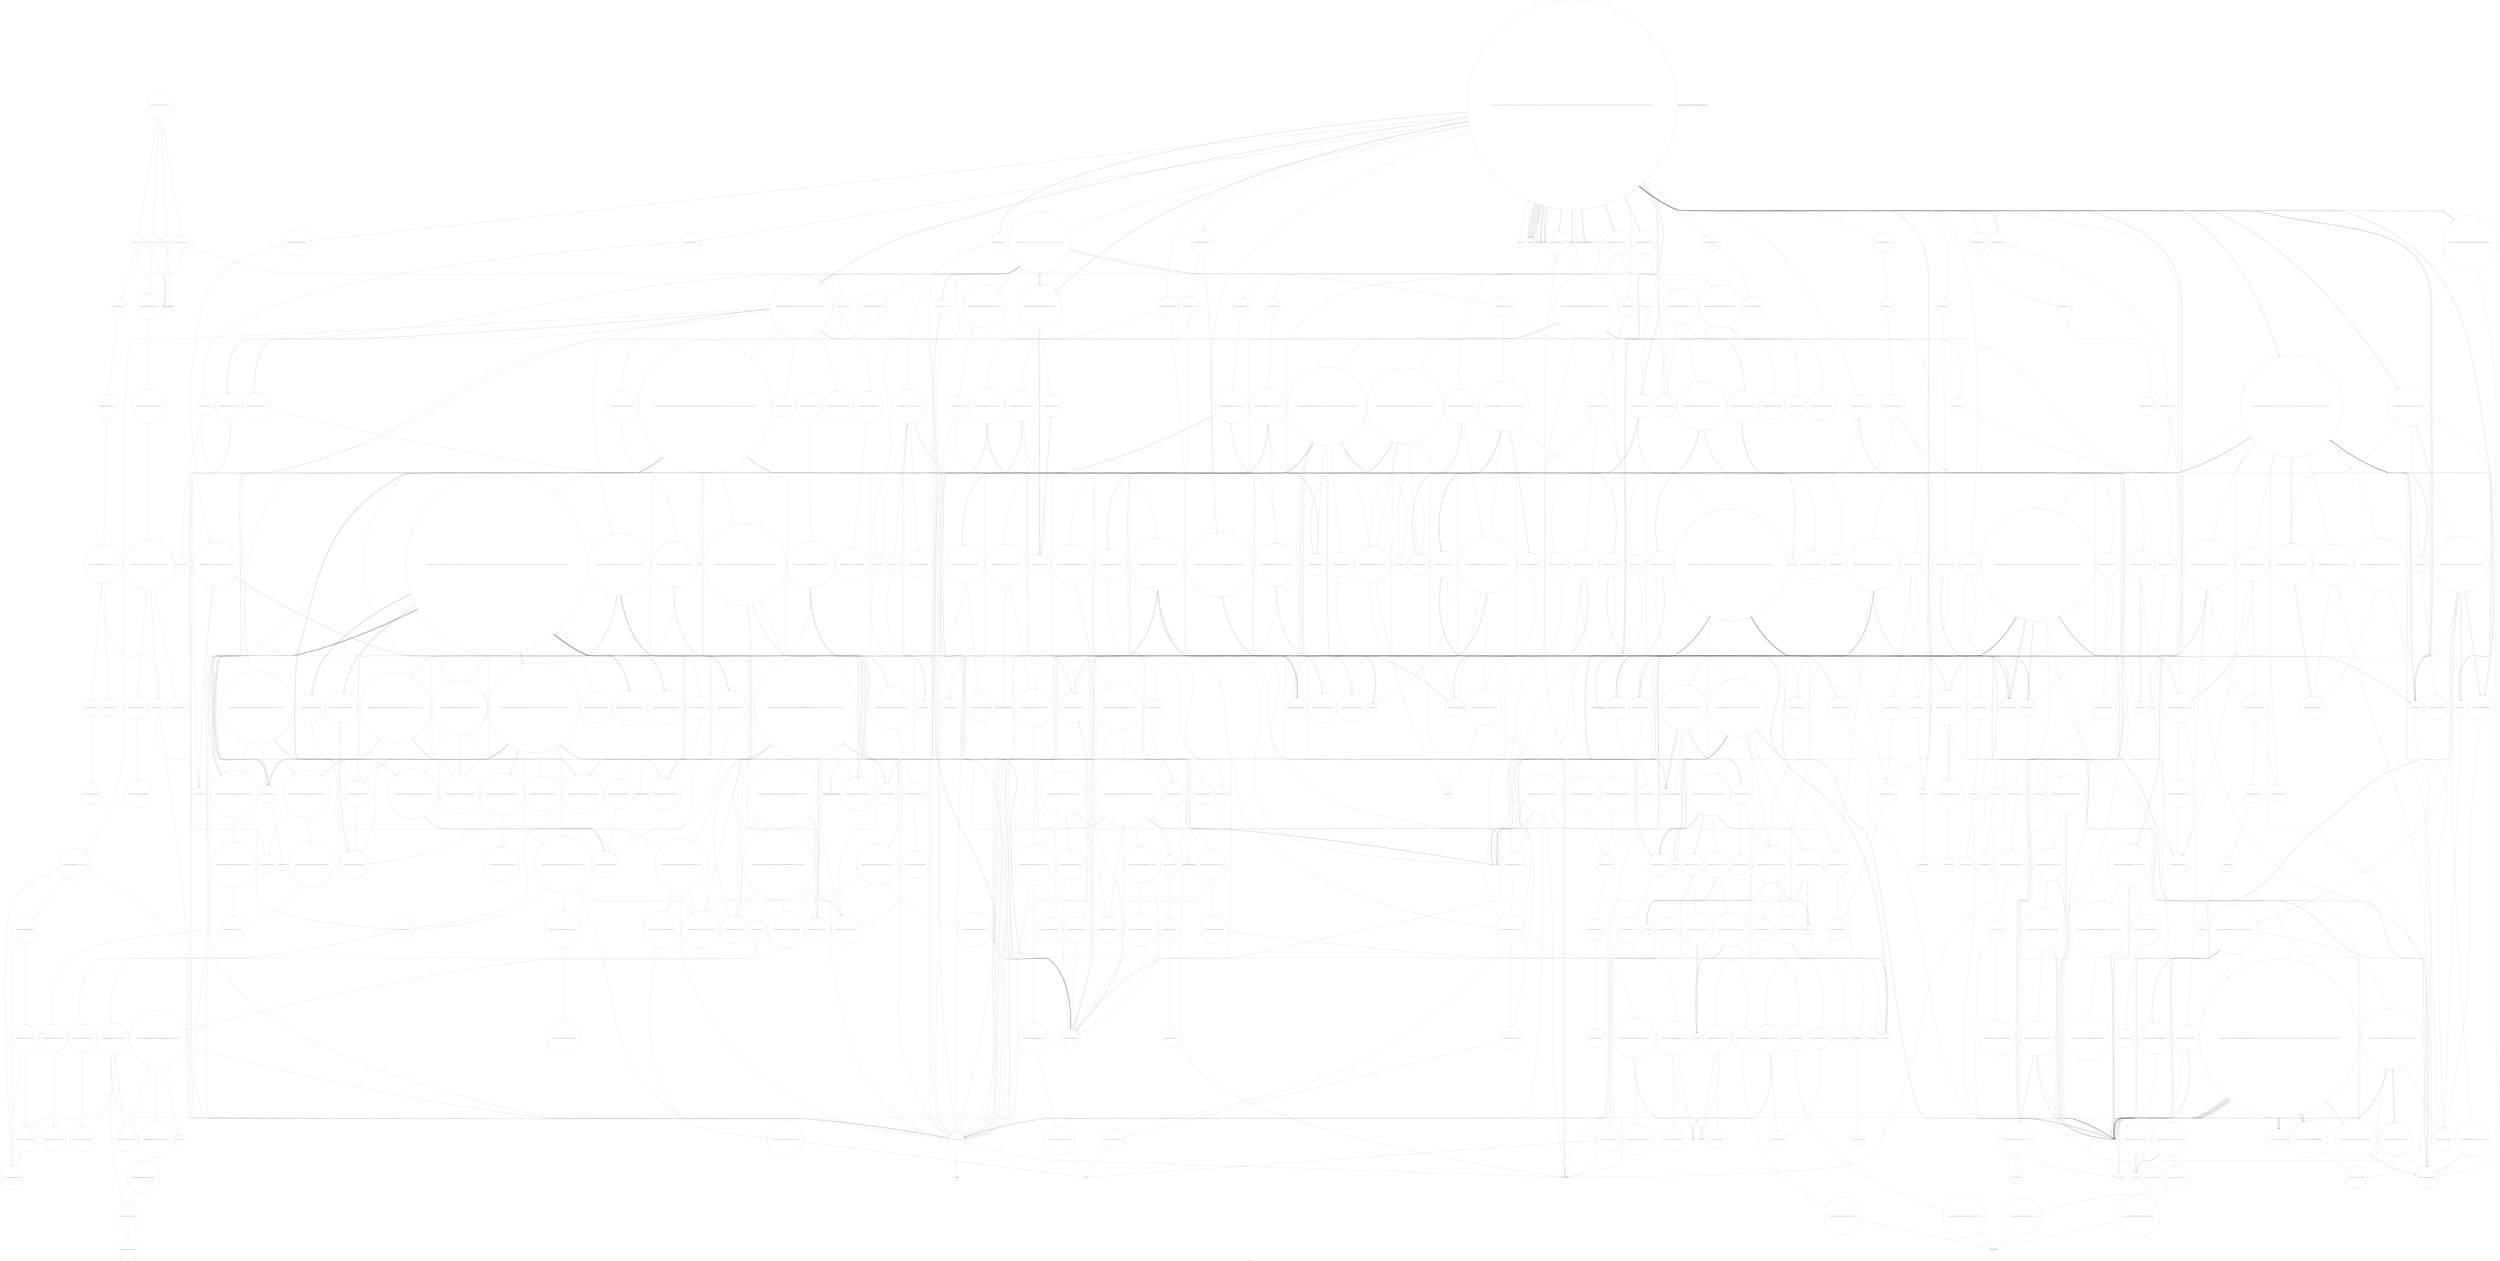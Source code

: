 digraph "Call Graph" {
	label="Call Graph";

	Node0x557fe7d44720 [shape=record,shape=circle,label="{__cxx_global_var_init|{<s0>1|<s1>2}}"];
	Node0x557fe7d44720:s0 -> Node0x557fe7d447a0[color=black];
	Node0x557fe7d44720:s1 -> Node0x557fe86c2d50[color=black];
	Node0x557fe86d2030 [shape=record,shape=circle,label="{_ZSt9__find_ifIN9__gnu_cxx17__normal_iteratorIPiSt6vectorIiSaIiEEEENS0_5__ops16_Iter_equals_valIKiEEET_SB_SB_T0_St26random_access_iterator_tag|{<s0>789|<s1>790|<s2>791|<s3>792|<s4>793|<s5>794|<s6>795|<s7>796|<s8>797|<s9>798|<s10>799|<s11>800|<s12>801|<s13>802|<s14>803|<s15>804|<s16>805|<s17>806|<s18>807|<s19>808|<s20>809|<s21>810|<s22>811|<s23>812|<s24>813|<s25>814|<s26>815|<s27>816|<s28>817|<s29>818|<s30>819}}"];
	Node0x557fe86d2030:s0 -> Node0x557fe86cfa30[color=black];
	Node0x557fe86d2030:s1 -> Node0x557fe86c4e50[color=black];
	Node0x557fe86d2030:s2 -> Node0x557fe86d2130[color=black];
	Node0x557fe86d2030:s3 -> Node0x557fe86c4e50[color=black];
	Node0x557fe86d2030:s4 -> Node0x557fe86d21b0[color=black];
	Node0x557fe86d2030:s5 -> Node0x557fe86c4e50[color=black];
	Node0x557fe86d2030:s6 -> Node0x557fe86d2130[color=black];
	Node0x557fe86d2030:s7 -> Node0x557fe86c4e50[color=black];
	Node0x557fe86d2030:s8 -> Node0x557fe86d21b0[color=black];
	Node0x557fe86d2030:s9 -> Node0x557fe86c4e50[color=black];
	Node0x557fe86d2030:s10 -> Node0x557fe86d2130[color=black];
	Node0x557fe86d2030:s11 -> Node0x557fe86c4e50[color=black];
	Node0x557fe86d2030:s12 -> Node0x557fe86d21b0[color=black];
	Node0x557fe86d2030:s13 -> Node0x557fe86c4e50[color=black];
	Node0x557fe86d2030:s14 -> Node0x557fe86d2130[color=black];
	Node0x557fe86d2030:s15 -> Node0x557fe86c4e50[color=black];
	Node0x557fe86d2030:s16 -> Node0x557fe86d21b0[color=black];
	Node0x557fe86d2030:s17 -> Node0x557fe86cfa30[color=black];
	Node0x557fe86d2030:s18 -> Node0x557fe86c4e50[color=black];
	Node0x557fe86d2030:s19 -> Node0x557fe86d2130[color=black];
	Node0x557fe86d2030:s20 -> Node0x557fe86c4e50[color=black];
	Node0x557fe86d2030:s21 -> Node0x557fe86d21b0[color=black];
	Node0x557fe86d2030:s22 -> Node0x557fe86c4e50[color=black];
	Node0x557fe86d2030:s23 -> Node0x557fe86d2130[color=black];
	Node0x557fe86d2030:s24 -> Node0x557fe86c4e50[color=black];
	Node0x557fe86d2030:s25 -> Node0x557fe86d21b0[color=black];
	Node0x557fe86d2030:s26 -> Node0x557fe86c4e50[color=black];
	Node0x557fe86d2030:s27 -> Node0x557fe86d2130[color=black];
	Node0x557fe86d2030:s28 -> Node0x557fe86c4e50[color=black];
	Node0x557fe86d2030:s29 -> Node0x557fe86d21b0[color=black];
	Node0x557fe86d2030:s30 -> Node0x557fe86c4e50[color=black];
	Node0x557fe86cf6b0 [shape=record,shape=circle,label="{_ZNKSt8_Rb_treeIiiSt9_IdentityIiESt4lessIiESaIiEE4sizeEv}"];
	Node0x557fe86c6cf0 [shape=record,shape=circle,label="{_ZNKSt17_Rb_tree_iteratorISt4pairIKS0_IiiES1_EEdeEv|{<s0>383|<s1>384}}"];
	Node0x557fe86c6cf0:s0 -> Node0x557fe86c4650[color=black];
	Node0x557fe86c6cf0:s1 -> Node0x557fe86c5af0[color=black];
	Node0x557fe86c4b50 [shape=record,shape=circle,label="{_ZNSt3mapISt4pairIiiES1_St4lessIS1_ESaIS0_IKS1_S1_EEE4findERS4_|{<s0>274}}"];
	Node0x557fe86c4b50:s0 -> Node0x557fe86c9190[color=black];
	Node0x557fe86c39d0 [shape=record,shape=circle,label="{_ZNKSt6vectorIiSaIiEE4sizeEv}"];
	Node0x557fe86cae10 [shape=record,shape=circle,label="{_ZNSt14pointer_traitsIPiE10pointer_toERi|{<s0>896}}"];
	Node0x557fe86cae10:s0 -> Node0x557fe86cae90[color=black];
	Node0x557fe86d04b0 [shape=record,shape=circle,label="{_ZSt12__niter_baseIPiET_S1_}"];
	Node0x557fe86c7af0 [shape=record,shape=circle,label="{_ZSt7forwardIOSt4pairIiiEEOT_RNSt16remove_referenceIS3_E4typeE}"];
	Node0x557fe86c9190 [shape=record,shape=circle,label="{_ZNSt8_Rb_treeISt4pairIiiES0_IKS1_S1_ESt10_Select1stIS3_ESt4lessIS1_ESaIS3_EE4findERS2_|{<s0>313|<s1>314|<s2>315|<s3>316|<s4>317|<s5>318|<s6>319|<s7>320|<s8>321}}"];
	Node0x557fe86c9190:s0 -> Node0x557fe86c69f0[color=black];
	Node0x557fe86c9190:s1 -> Node0x557fe86c9290[color=black];
	Node0x557fe86c9190:s2 -> Node0x557fe86c9210[color=black];
	Node0x557fe86c9190:s3 -> Node0x557fe86c9310[color=black];
	Node0x557fe86c9190:s4 -> Node0x557fe86c4bd0[color=black];
	Node0x557fe86c9190:s5 -> Node0x557fe86c9410[color=black];
	Node0x557fe86c9190:s6 -> Node0x557fe86c9390[color=black];
	Node0x557fe86c9190:s7 -> Node0x557fe86c9310[color=black];
	Node0x557fe86c9190:s8 -> Node0x557fe86c4e50[color=black];
	Node0x557fe86c57f0 [shape=record,shape=circle,label="{_ZNSt8_Rb_treeIiiSt9_IdentityIiESt4lessIiESaIiEE13_Rb_tree_implIS3_Lb1EEC2Ev|{<s0>206|<s1>207|<s2>208}}"];
	Node0x557fe86c57f0:s0 -> Node0x557fe86c5870[color=black];
	Node0x557fe86c57f0:s1 -> Node0x557fe86c58f0[color=black];
	Node0x557fe86c57f0:s2 -> Node0x557fe86c5970[color=black];
	Node0x557fe86d12b0 [shape=record,shape=circle,label="{_ZSt12__miter_baseIPPiET_S2_}"];
	Node0x557fe86c88f0 [shape=record,shape=circle,label="{_ZNSt8_Rb_treeIiiSt9_IdentityIiESt4lessIiESaIiEE5clearEv|{<s0>524|<s1>525|<s2>526|<s3>527}}"];
	Node0x557fe86c88f0:s0 -> Node0x557fe86c5d70[color=black];
	Node0x557fe86c88f0:s1 -> Node0x557fe86c5cf0[color=black];
	Node0x557fe86c88f0:s2 -> Node0x557fe86c5a70[color=black];
	Node0x557fe86c88f0:s3 -> Node0x557fe86c5af0[color=black];
	Node0x557fe86c9f90 [shape=record,shape=circle,label="{_ZNSt11_Deque_baseIiSaIiEE11_Deque_implD2Ev|{<s0>359}}"];
	Node0x557fe86c9f90:s0 -> Node0x557fe86c4050[color=black];
	Node0x557fe86c65f0 [shape=record,shape=circle,label="{_ZN9__gnu_cxx13new_allocatorISt13_Rb_tree_nodeIiEED2Ev}"];
	Node0x557fe7d447a0 [shape=record,shape=Mrecord,label="{_ZNSt8ios_base4InitC1Ev}"];
	Node0x557fe86d20b0 [shape=record,shape=circle,label="{_ZSt19__iterator_categoryIN9__gnu_cxx17__normal_iteratorIPiSt6vectorIiSaIiEEEEENSt15iterator_traitsIT_E17iterator_categoryERKS8_}"];
	Node0x557fe86cf730 [shape=record,shape=circle,label="{_ZNSt8_Rb_treeIiiSt9_IdentityIiESt4lessIiESaIiEE11lower_boundERKi|{<s0>599|<s1>600|<s2>601}}"];
	Node0x557fe86cf730:s0 -> Node0x557fe86c5d70[color=black];
	Node0x557fe86cf730:s1 -> Node0x557fe86c5350[color=black];
	Node0x557fe86cf730:s2 -> Node0x557fe86c52d0[color=black];
	Node0x557fe86c6d70 [shape=record,shape=circle,label="{_ZNSt8_Rb_treeISt4pairIiiES0_IKS1_S1_ESt10_Select1stIS3_ESt4lessIS1_ESaIS3_EE22_M_emplace_hint_uniqueIJRKSt21piecewise_construct_tSt5tupleIJOS1_EESE_IJEEEEESt17_Rb_tree_iteratorIS3_ESt23_Rb_tree_const_iteratorIS3_EDpOT_|{<s0>385|<s1>386|<s2>387|<s3>388|<s4>389|<s5>390|<s6>391|<s7>392|<s8>393|<s9>394|<s10>395|<s11>396|<s12>397|<s13>398|<s14>399|<s15>400}}"];
	Node0x557fe86c6d70:s0 -> Node0x557fe86c70f0[color=black];
	Node0x557fe86c6d70:s1 -> Node0x557fe86c7170[color=black];
	Node0x557fe86c6d70:s2 -> Node0x557fe86c71f0[color=black];
	Node0x557fe86c6d70:s3 -> Node0x557fe86c7070[color=black];
	Node0x557fe86c6d70:s4 -> Node0x557fe86c4e50[color=black];
	Node0x557fe86c6d70:s5 -> Node0x557fe86c9490[color=black];
	Node0x557fe86c6d70:s6 -> Node0x557fe86c7270[color=black];
	Node0x557fe86c6d70:s7 -> Node0x557fe86c72f0[color=black];
	Node0x557fe86c6d70:s8 -> Node0x557fe86c5b70[color=black];
	Node0x557fe86c6d70:s9 -> Node0x557fe86c43d0[color=black];
	Node0x557fe86c6d70:s10 -> Node0x557fe86c7370[color=black];
	Node0x557fe86c6d70:s11 -> Node0x557fe86c43d0[color=black];
	Node0x557fe86c6d70:s12 -> Node0x557fe86c9510[color=black];
	Node0x557fe86c6d70:s13 -> Node0x557fe86c73f0[color=black];
	Node0x557fe86c6d70:s14 -> Node0x557fe86c7470[color=black];
	Node0x557fe86c6d70:s15 -> Node0x557fe86c5af0[color=black];
	Node0x557fe86c4bd0 [shape=record,shape=circle,label="{_ZNKSt17_Rb_tree_iteratorISt4pairIKS0_IiiES1_EEeqERKS4_}"];
	Node0x557fe86c3a50 [shape=record,shape=circle,label="{_ZNSt23_Rb_tree_const_iteratorIiEppEi|{<s0>119|<s1>120}}"];
	Node0x557fe86c3a50:s0 -> Node0x557fe86c4e50[color=black];
	Node0x557fe86c3a50:s1 -> Node0x557fe86c50d0[color=black];
	Node0x557fe86cae90 [shape=record,shape=circle,label="{_ZSt9addressofIiEPT_RS0_|{<s0>897}}"];
	Node0x557fe86cae90:s0 -> Node0x557fe86caf10[color=black];
	Node0x557fe86d0530 [shape=record,shape=circle,label="{_ZNSt11__copy_moveILb1ELb1ESt26random_access_iterator_tagE8__copy_mIiEEPT_PKS3_S6_S4_|{<s0>678}}"];
	Node0x557fe86d0530:s0 -> Node0x557fe86d05b0[color=black];
	Node0x557fe86c7b70 [shape=record,shape=circle,label="{_ZNSt11_Tuple_implILm0EJOSt4pairIiiEEE7_M_headERS3_|{<s0>487}}"];
	Node0x557fe86c7b70:s0 -> Node0x557fe86c7c70[color=black];
	Node0x557fe86c9210 [shape=record,shape=circle,label="{_ZNSt8_Rb_treeISt4pairIiiES0_IKS1_S1_ESt10_Select1stIS3_ESt4lessIS1_ESaIS3_EE14_M_lower_boundEPSt13_Rb_tree_nodeIS3_EPSt18_Rb_tree_node_baseRS2_|{<s0>322|<s1>323|<s2>324|<s3>325|<s4>326}}"];
	Node0x557fe86c9210:s0 -> Node0x557fe86c9490[color=black];
	Node0x557fe86c9210:s1 -> Node0x557fe86c9390[color=black];
	Node0x557fe86c9210:s2 -> Node0x557fe86c6b70[color=black];
	Node0x557fe86c9210:s3 -> Node0x557fe86c6af0[color=black];
	Node0x557fe86c9210:s4 -> Node0x557fe86c9510[color=black];
	Node0x557fe86c5870 [shape=record,shape=circle,label="{_ZNSaISt13_Rb_tree_nodeIiEEC2Ev|{<s0>209}}"];
	Node0x557fe86c5870:s0 -> Node0x557fe86c59f0[color=black];
	Node0x557fe86d1330 [shape=record,shape=circle,label="{_ZSt13__copy_move_aILb0EPPiS1_ET1_T0_S3_S2_|{<s0>752}}"];
	Node0x557fe86d1330:s0 -> Node0x557fe86d1430[color=black];
	Node0x557fe86c8970 [shape=record,shape=circle,label="{_ZNSt6vectorIiSaIiEE15_M_erase_at_endEPi|{<s0>528|<s1>529|<s2>530}}"];
	Node0x557fe86c8970:s0 -> Node0x557fe86ca890[color=black];
	Node0x557fe86c8970:s1 -> Node0x557fe86ca810[color=black];
	Node0x557fe86c8970:s2 -> Node0x557fe86c5af0[color=black];
	Node0x557fe86ca010 [shape=record,shape=circle,label="{_ZNSt11_Deque_baseIiSaIiEE18_M_deallocate_nodeEPi|{<s0>360|<s1>361|<s2>362}}"];
	Node0x557fe86ca010:s0 -> Node0x557fe86ca110[color=black];
	Node0x557fe86ca010:s1 -> Node0x557fe86ca090[color=black];
	Node0x557fe86ca010:s2 -> Node0x557fe86c5af0[color=black];
	Node0x557fe86c6670 [shape=record,shape=circle,label="{_ZNSt8_Rb_treeISt4pairIiiES0_IKS1_S1_ESt10_Select1stIS3_ESt4lessIS1_ESaIS3_EEC2Ev|{<s0>239}}"];
	Node0x557fe86c6670:s0 -> Node0x557fe86c66f0[color=black];
	Node0x557fe86c2cd0 [shape=record,shape=Mrecord,label="{_ZNSt8ios_base4InitD1Ev}"];
	Node0x557fe86d2130 [shape=record,shape=circle,label="{_ZN9__gnu_cxx5__ops16_Iter_equals_valIKiEclINS_17__normal_iteratorIPiSt6vectorIiSaIiEEEEEEbT_|{<s0>820}}"];
	Node0x557fe86d2130:s0 -> Node0x557fe86d2230[color=black];
	Node0x557fe86cf7b0 [shape=record,shape=circle,label="{_ZNSt6vectorIiSaIiEE12emplace_backIJiEEEvDpOT_|{<s0>602|<s1>603|<s2>604|<s3>605|<s4>606}}"];
	Node0x557fe86cf7b0:s0 -> Node0x557fe86c9990[color=black];
	Node0x557fe86cf7b0:s1 -> Node0x557fe86cf830[color=black];
	Node0x557fe86cf7b0:s2 -> Node0x557fe86c42d0[color=black];
	Node0x557fe86cf7b0:s3 -> Node0x557fe86c9990[color=black];
	Node0x557fe86cf7b0:s4 -> Node0x557fe86cf8b0[color=black];
	Node0x557fe86c6df0 [shape=record,shape=circle,label="{_ZNSt23_Rb_tree_const_iteratorISt4pairIKS0_IiiES1_EEC2ERKSt17_Rb_tree_iteratorIS3_E}"];
	Node0x557fe86c4c50 [shape=record,shape=circle,label="{_ZNSt3mapISt4pairIiiES1_St4lessIS1_ESaIS0_IKS1_S1_EEE3endEv|{<s0>275}}"];
	Node0x557fe86c4c50:s0 -> Node0x557fe86c9310[color=black];
	Node0x557fe86c3ad0 [shape=record,shape=circle,label="{_Z3deliii|{<s0>121|<s1>122|<s2>123|<s3>124|<s4>125|<s5>126|<s6>127|<s7>128|<s8>129|<s9>130|<s10>131|<s11>132|<s12>133|<s13>134|<s14>135|<s15>136|<s16>137}}"];
	Node0x557fe86c3ad0:s0 -> Node0x557fe86c4ad0[color=black];
	Node0x557fe86c3ad0:s1 -> Node0x557fe86c4a50[color=black];
	Node0x557fe86c3ad0:s2 -> Node0x557fe86c5470[color=black];
	Node0x557fe86c3ad0:s3 -> Node0x557fe86c5570[color=black];
	Node0x557fe86c3ad0:s4 -> Node0x557fe86c4b50[color=black];
	Node0x557fe86c3ad0:s5 -> Node0x557fe86c4c50[color=black];
	Node0x557fe86c3ad0:s6 -> Node0x557fe86c4bd0[color=black];
	Node0x557fe86c3ad0:s7 -> Node0x557fe86c4cd0[color=black];
	Node0x557fe86c3ad0:s8 -> Node0x557fe86c5570[color=black];
	Node0x557fe86c3ad0:s9 -> Node0x557fe86c54f0[color=black];
	Node0x557fe86c3ad0:s10 -> Node0x557fe86c4d50[color=black];
	Node0x557fe86c3ad0:s11 -> Node0x557fe86c5570[color=black];
	Node0x557fe86c3ad0:s12 -> Node0x557fe86c54f0[color=black];
	Node0x557fe86c3ad0:s13 -> Node0x557fe86c5570[color=black];
	Node0x557fe86c3ad0:s14 -> Node0x557fe86c5570[color=black];
	Node0x557fe86c3ad0:s15 -> Node0x557fe86c54f0[color=black];
	Node0x557fe86c3ad0:s16 -> Node0x557fe86c4d50[color=black];
	Node0x557fe86caf10 [shape=record,shape=circle,label="{_ZSt11__addressofIiEPT_RS0_}"];
	Node0x557fe86d05b0 [shape=record,shape=Mrecord,label="{llvm.memmove.p0i8.p0i8.i64}"];
	Node0x557fe86c7bf0 [shape=record,shape=circle,label="{_ZNSt10_Head_baseILm0EOSt4pairIiiELb0EEC2IS1_EEOT_|{<s0>488}}"];
	Node0x557fe86c7bf0:s0 -> Node0x557fe86c7cf0[color=black];
	Node0x557fe86c9290 [shape=record,shape=circle,label="{_ZNSt8_Rb_treeISt4pairIiiES0_IKS1_S1_ESt10_Select1stIS3_ESt4lessIS1_ESaIS3_EE6_M_endEv}"];
	Node0x557fe86c58f0 [shape=record,shape=circle,label="{_ZNSt20_Rb_tree_key_compareISt4lessIiEEC2Ev}"];
	Node0x557fe86d13b0 [shape=record,shape=circle,label="{_ZSt12__niter_baseIPPiET_S2_}"];
	Node0x557fe86c89f0 [shape=record,shape=circle,label="{_ZNSt8_Rb_treeISt4pairIiiES0_IKS1_S1_ESt10_Select1stIS3_ESt4lessIS1_ESaIS3_EE5clearEv|{<s0>531|<s1>532|<s2>533|<s3>534}}"];
	Node0x557fe86c89f0:s0 -> Node0x557fe86c69f0[color=black];
	Node0x557fe86c89f0:s1 -> Node0x557fe86c6970[color=black];
	Node0x557fe86c89f0:s2 -> Node0x557fe86c5a70[color=black];
	Node0x557fe86c89f0:s3 -> Node0x557fe86c5af0[color=black];
	Node0x557fe86ca090 [shape=record,shape=circle,label="{_ZNSt16allocator_traitsISaIiEE10deallocateERS0_Pim|{<s0>363}}"];
	Node0x557fe86ca090:s0 -> Node0x557fe86ca190[color=black];
	Node0x557fe86c66f0 [shape=record,shape=circle,label="{_ZNSt8_Rb_treeISt4pairIiiES0_IKS1_S1_ESt10_Select1stIS3_ESt4lessIS1_ESaIS3_EE13_Rb_tree_implIS7_Lb1EEC2Ev|{<s0>240|<s1>241|<s2>242}}"];
	Node0x557fe86c66f0:s0 -> Node0x557fe86c6770[color=black];
	Node0x557fe86c66f0:s1 -> Node0x557fe86c67f0[color=black];
	Node0x557fe86c66f0:s2 -> Node0x557fe86c5970[color=black];
	Node0x557fe86c2d50 [shape=record,shape=Mrecord,label="{__cxa_atexit}"];
	Node0x557fe86d21b0 [shape=record,shape=circle,label="{_ZN9__gnu_cxx17__normal_iteratorIPiSt6vectorIiSaIiEEEppEv}"];
	Node0x557fe86cf830 [shape=record,shape=circle,label="{_ZNSt16allocator_traitsISaIiEE9constructIiJiEEEvRS0_PT_DpOT0_|{<s0>607|<s1>608}}"];
	Node0x557fe86cf830:s0 -> Node0x557fe86c9990[color=black];
	Node0x557fe86cf830:s1 -> Node0x557fe86cf930[color=black];
	Node0x557fe86c6e70 [shape=record,shape=circle,label="{_ZSt16forward_as_tupleIJSt4pairIiiEEESt5tupleIJDpOT_EES5_|{<s0>401|<s1>402|<s2>403}}"];
	Node0x557fe86c6e70:s0 -> Node0x557fe86c7cf0[color=black];
	Node0x557fe86c6e70:s1 -> Node0x557fe86c87f0[color=black];
	Node0x557fe86c6e70:s2 -> Node0x557fe86c5af0[color=black];
	Node0x557fe86c4cd0 [shape=record,shape=circle,label="{_ZSt9make_pairIRiiESt4pairINSt17__decay_and_stripIT_E6__typeENS2_IT0_E6__typeEEOS3_OS6_|{<s0>276|<s1>277|<s2>278}}"];
	Node0x557fe86c4cd0:s0 -> Node0x557fe86c9910[color=black];
	Node0x557fe86c4cd0:s1 -> Node0x557fe86c9990[color=black];
	Node0x557fe86c4cd0:s2 -> Node0x557fe86c9a10[color=black];
	Node0x557fe86c3b50 [shape=record,shape=circle,label="{_ZNSt6vectorIiSaIiEE9push_backEOi|{<s0>138|<s1>139}}"];
	Node0x557fe86c3b50:s0 -> Node0x557fe86cab90[color=black];
	Node0x557fe86c3b50:s1 -> Node0x557fe86cf7b0[color=black];
	Node0x557fe86caf90 [shape=record,shape=circle,label="{_ZSt13move_backwardIPiS0_ET0_T_S2_S1_|{<s0>898|<s1>899|<s2>900}}"];
	Node0x557fe86caf90:s0 -> Node0x557fe86d0630[color=black];
	Node0x557fe86caf90:s1 -> Node0x557fe86d0630[color=black];
	Node0x557fe86caf90:s2 -> Node0x557fe86cb010[color=black];
	Node0x557fe86d0630 [shape=record,shape=circle,label="{_ZSt12__miter_baseIPiET_S1_}"];
	Node0x557fe86c7c70 [shape=record,shape=circle,label="{_ZNSt10_Head_baseILm0EOSt4pairIiiELb0EE7_M_headERS3_}"];
	Node0x557fe86c9310 [shape=record,shape=circle,label="{_ZNSt8_Rb_treeISt4pairIiiES0_IKS1_S1_ESt10_Select1stIS3_ESt4lessIS1_ESaIS3_EE3endEv|{<s0>327}}"];
	Node0x557fe86c9310:s0 -> Node0x557fe86c9510[color=black];
	Node0x557fe86c5970 [shape=record,shape=circle,label="{_ZNSt15_Rb_tree_headerC2Ev|{<s0>210|<s1>211}}"];
	Node0x557fe86c5970:s0 -> Node0x557fe86c5a70[color=black];
	Node0x557fe86c5970:s1 -> Node0x557fe86c5af0[color=black];
	Node0x557fe86d1430 [shape=record,shape=circle,label="{_ZNSt11__copy_moveILb0ELb1ESt26random_access_iterator_tagE8__copy_mIPiEEPT_PKS4_S7_S5_|{<s0>753}}"];
	Node0x557fe86d1430:s0 -> Node0x557fe86d05b0[color=black];
	Node0x557fe86c8a70 [shape=record,shape=circle,label="{_ZNSt8_Rb_treeIiiSt9_IdentityIiESt4lessIiESaIiEE16_M_insert_uniqueIiEESt4pairISt17_Rb_tree_iteratorIiEbEOT_|{<s0>535|<s1>536|<s2>537|<s3>538|<s4>539|<s5>540|<s6>541|<s7>542}}"];
	Node0x557fe86c8a70:s0 -> Node0x557fe86cec30[color=black];
	Node0x557fe86c8a70:s1 -> Node0x557fe86c8b70[color=black];
	Node0x557fe86c8a70:s2 -> Node0x557fe86cecb0[color=black];
	Node0x557fe86c8a70:s3 -> Node0x557fe86c9990[color=black];
	Node0x557fe86c8a70:s4 -> Node0x557fe86ced30[color=black];
	Node0x557fe86c8a70:s5 -> Node0x557fe86cedb0[color=black];
	Node0x557fe86c8a70:s6 -> Node0x557fe86c51d0[color=black];
	Node0x557fe86c8a70:s7 -> Node0x557fe86cedb0[color=black];
	Node0x557fe86ca110 [shape=record,shape=circle,label="{_ZSt16__deque_buf_sizem}"];
	Node0x557fe86c6770 [shape=record,shape=circle,label="{_ZNSaISt13_Rb_tree_nodeISt4pairIKS0_IiiES1_EEEC2Ev|{<s0>243}}"];
	Node0x557fe86c6770:s0 -> Node0x557fe86c6870[color=black];
	Node0x557fe86c2dd0 [shape=record,shape=circle,label="{__cxx_global_var_init.1|{<s0>3|<s1>4}}"];
	Node0x557fe86c2dd0:s0 -> Node0x557fe86c2e50[color=black];
	Node0x557fe86c2dd0:s1 -> Node0x557fe86c2d50[color=black];
	Node0x557fe86d2230 [shape=record,shape=circle,label="{_ZNK9__gnu_cxx17__normal_iteratorIPiSt6vectorIiSaIiEEEdeEv}"];
	Node0x557fe86cf8b0 [shape=record,shape=circle,label="{_ZNSt6vectorIiSaIiEE17_M_realloc_insertIJiEEEvN9__gnu_cxx17__normal_iteratorIPiS1_EEDpOT_|{<s0>609|<s1>610|<s2>611|<s3>612|<s4>613|<s5>614|<s6>615|<s7>616|<s8>617|<s9>618|<s10>619|<s11>620|<s12>621|<s13>622|<s14>623|<s15>624|<s16>625|<s17>626|<s18>627|<s19>628|<s20>629|<s21>630|<s22>631}}"];
	Node0x557fe86cf8b0:s0 -> Node0x557fe86cf9b0[color=black];
	Node0x557fe86cf8b0:s1 -> Node0x557fe86c4250[color=black];
	Node0x557fe86cf8b0:s2 -> Node0x557fe86cfa30[color=black];
	Node0x557fe86cf8b0:s3 -> Node0x557fe86cfab0[color=black];
	Node0x557fe86cf8b0:s4 -> Node0x557fe86c9990[color=black];
	Node0x557fe86cf8b0:s5 -> Node0x557fe86cf830[color=black];
	Node0x557fe86cf8b0:s6 -> Node0x557fe86cfbb0[color=black];
	Node0x557fe86cf8b0:s7 -> Node0x557fe86ca890[color=black];
	Node0x557fe86cf8b0:s8 -> Node0x557fe86cfb30[color=black];
	Node0x557fe86cf8b0:s9 -> Node0x557fe86cfbb0[color=black];
	Node0x557fe86cf8b0:s10 -> Node0x557fe86ca890[color=black];
	Node0x557fe86cf8b0:s11 -> Node0x557fe86cfb30[color=black];
	Node0x557fe86cf8b0:s12 -> Node0x557fe86c5b70[color=black];
	Node0x557fe86cf8b0:s13 -> Node0x557fe86cfc30[color=black];
	Node0x557fe86cf8b0:s14 -> Node0x557fe86c73f0[color=black];
	Node0x557fe86cf8b0:s15 -> Node0x557fe86ca890[color=black];
	Node0x557fe86cf8b0:s16 -> Node0x557fe86ca810[color=black];
	Node0x557fe86cf8b0:s17 -> Node0x557fe86caa90[color=black];
	Node0x557fe86cf8b0:s18 -> Node0x557fe86c7370[color=black];
	Node0x557fe86cf8b0:s19 -> Node0x557fe86ca890[color=black];
	Node0x557fe86cf8b0:s20 -> Node0x557fe86ca810[color=black];
	Node0x557fe86cf8b0:s21 -> Node0x557fe86caa90[color=black];
	Node0x557fe86cf8b0:s22 -> Node0x557fe86c5af0[color=black];
	Node0x557fe86c6ef0 [shape=record,shape=circle,label="{_ZSt4moveIRSt4pairIiiEEONSt16remove_referenceIT_E4typeEOS4_}"];
	Node0x557fe86c4d50 [shape=record,shape=circle,label="{_ZNSt4pairIiiEaSEOS0_|{<s0>279|<s1>280}}"];
	Node0x557fe86c4d50:s0 -> Node0x557fe86c9990[color=black];
	Node0x557fe86c4d50:s1 -> Node0x557fe86c9990[color=black];
	Node0x557fe86c3bd0 [shape=record,shape=circle,label="{_ZSt3minIiERKT_S2_S2_}"];
	Node0x557fe86cb010 [shape=record,shape=circle,label="{_ZSt23__copy_move_backward_a2ILb1EPiS0_ET1_T0_S2_S1_|{<s0>901|<s1>902|<s2>903|<s3>904}}"];
	Node0x557fe86cb010:s0 -> Node0x557fe86d04b0[color=black];
	Node0x557fe86cb010:s1 -> Node0x557fe86d04b0[color=black];
	Node0x557fe86cb010:s2 -> Node0x557fe86d04b0[color=black];
	Node0x557fe86cb010:s3 -> Node0x557fe86cb090[color=black];
	Node0x557fe86d06b0 [shape=record,shape=circle,label="{_ZNKSt13move_iteratorIPiE4baseEv}"];
	Node0x557fe86c7cf0 [shape=record,shape=circle,label="{_ZSt7forwardISt4pairIiiEEOT_RNSt16remove_referenceIS2_E4typeE}"];
	Node0x557fe86c9390 [shape=record,shape=circle,label="{_ZNKSt4lessISt4pairIiiEEclERKS1_S4_|{<s0>328}}"];
	Node0x557fe86c9390:s0 -> Node0x557fe86c9810[color=black];
	Node0x557fe86c59f0 [shape=record,shape=circle,label="{_ZN9__gnu_cxx13new_allocatorISt13_Rb_tree_nodeIiEEC2Ev}"];
	Node0x557fe86d14b0 [shape=record,shape=circle,label="{_ZSt23__copy_move_backward_a2ILb0EPPiS1_ET1_T0_S3_S2_|{<s0>754|<s1>755|<s2>756|<s3>757}}"];
	Node0x557fe86d14b0:s0 -> Node0x557fe86d13b0[color=black];
	Node0x557fe86d14b0:s1 -> Node0x557fe86d13b0[color=black];
	Node0x557fe86d14b0:s2 -> Node0x557fe86d13b0[color=black];
	Node0x557fe86d14b0:s3 -> Node0x557fe86d1530[color=black];
	Node0x557fe86c8af0 [shape=record,shape=circle,label="{_ZNSt4pairISt23_Rb_tree_const_iteratorIiEbEC2IRSt17_Rb_tree_iteratorIiERbLb1EEEOT_OT0_|{<s0>543|<s1>544|<s2>545}}"];
	Node0x557fe86c8af0:s0 -> Node0x557fe86cf5b0[color=black];
	Node0x557fe86c8af0:s1 -> Node0x557fe86c4ed0[color=black];
	Node0x557fe86c8af0:s2 -> Node0x557fe86cf630[color=black];
	Node0x557fe86ca190 [shape=record,shape=circle,label="{_ZN9__gnu_cxx13new_allocatorIiE10deallocateEPim|{<s0>364}}"];
	Node0x557fe86ca190:s0 -> Node0x557fe86c64f0[color=black];
	Node0x557fe86c67f0 [shape=record,shape=circle,label="{_ZNSt20_Rb_tree_key_compareISt4lessISt4pairIiiEEEC2Ev}"];
	Node0x557fe86c2e50 [shape=record,shape=circle,label="{_ZNSt3setIiSt4lessIiESaIiEEC2Ev|{<s0>5}}"];
	Node0x557fe86c2e50:s0 -> Node0x557fe86c5770[color=black];
	Node0x557fe86d22b0 [shape=record,shape=circle,label="{_ZN9__gnu_cxx5__ops16_Iter_equals_valIKiEC2ERS2_}"];
	Node0x557fe86cf930 [shape=record,shape=circle,label="{_ZN9__gnu_cxx13new_allocatorIiE9constructIiJiEEEvPT_DpOT0_|{<s0>632}}"];
	Node0x557fe86cf930:s0 -> Node0x557fe86c9990[color=black];
	Node0x557fe86c6f70 [shape=record,shape=circle,label="{_ZNSt8_Rb_treeISt4pairIiiES0_IKS1_S1_ESt10_Select1stIS3_ESt4lessIS1_ESaIS3_EE11lower_boundERS2_|{<s0>404|<s1>405|<s2>406}}"];
	Node0x557fe86c6f70:s0 -> Node0x557fe86c69f0[color=black];
	Node0x557fe86c6f70:s1 -> Node0x557fe86c9290[color=black];
	Node0x557fe86c6f70:s2 -> Node0x557fe86c9210[color=black];
	Node0x557fe86c4dd0 [shape=record,shape=circle,label="{_ZNSt8_Rb_treeIiiSt9_IdentityIiESt4lessIiESaIiEE5eraseB5cxx11ESt23_Rb_tree_const_iteratorIiE|{<s0>281|<s1>282|<s2>283|<s3>284|<s4>285}}"];
	Node0x557fe86c4dd0:s0 -> Node0x557fe86c4e50[color=black];
	Node0x557fe86c4dd0:s1 -> Node0x557fe86c4f50[color=black];
	Node0x557fe86c4dd0:s2 -> Node0x557fe86c4e50[color=black];
	Node0x557fe86c4dd0:s3 -> Node0x557fe86c4fd0[color=black];
	Node0x557fe86c4dd0:s4 -> Node0x557fe86c5050[color=black];
	Node0x557fe86c3c50 [shape=record,shape=circle,label="{_ZNSt5queueIiSt5dequeIiSaIiEEEC2IS2_vEEv|{<s0>140}}"];
	Node0x557fe86c3c50:s0 -> Node0x557fe86d0830[color=black];
	Node0x557fe86cb090 [shape=record,shape=circle,label="{_ZSt22__copy_move_backward_aILb1EPiS0_ET1_T0_S2_S1_|{<s0>905}}"];
	Node0x557fe86cb090:s0 -> Node0x557fe86cb110[color=black];
	Node0x557fe86d0730 [shape=record,shape=circle,label="{_ZNSt13move_iteratorIPiEC2ES0_}"];
	Node0x557fe86c7d70 [shape=record,shape=circle,label="{_ZNSt4pairIKS_IiiES0_EC2IJOS0_EJLm0EEJEJEEERSt5tupleIJDpT_EERS5_IJDpT1_EESt12_Index_tupleIJXspT0_EEESE_IJXspT2_EEE|{<s0>489|<s1>490|<s2>491|<s3>492}}"];
	Node0x557fe86c7d70:s0 -> Node0x557fe86c7df0[color=black];
	Node0x557fe86c7d70:s1 -> Node0x557fe86c7af0[color=black];
	Node0x557fe86c7d70:s2 -> Node0x557fe86c4e50[color=black];
	Node0x557fe86c7d70:s3 -> Node0x557fe86c7e70[color=black];
	Node0x557fe86c9410 [shape=record,shape=circle,label="{_ZNSt8_Rb_treeISt4pairIiiES0_IKS1_S1_ESt10_Select1stIS3_ESt4lessIS1_ESaIS3_EE6_S_keyEPKSt18_Rb_tree_node_base|{<s0>329|<s1>330}}"];
	Node0x557fe86c9410:s0 -> Node0x557fe86c9890[color=black];
	Node0x557fe86c9410:s1 -> Node0x557fe86c9590[color=black];
	Node0x557fe86c5a70 [shape=record,shape=circle,label="{_ZNSt15_Rb_tree_header8_M_resetEv}"];
	Node0x557fe86d1530 [shape=record,shape=circle,label="{_ZSt22__copy_move_backward_aILb0EPPiS1_ET1_T0_S3_S2_|{<s0>758}}"];
	Node0x557fe86d1530:s0 -> Node0x557fe86d15b0[color=black];
	Node0x557fe86c8b70 [shape=record,shape=circle,label="{_ZNSt8_Rb_treeIiiSt9_IdentityIiESt4lessIiESaIiEE24_M_get_insert_unique_posERKi|{<s0>546|<s1>547|<s2>548|<s3>549|<s4>550|<s5>551|<s6>552|<s7>553|<s8>554|<s9>555|<s10>556|<s11>557|<s12>558|<s13>559|<s14>560}}"];
	Node0x557fe86c8b70:s0 -> Node0x557fe86c5d70[color=black];
	Node0x557fe86c8b70:s1 -> Node0x557fe86c5350[color=black];
	Node0x557fe86c8b70:s2 -> Node0x557fe86c8e10[color=black];
	Node0x557fe86c8b70:s3 -> Node0x557fe86c8d10[color=black];
	Node0x557fe86c8b70:s4 -> Node0x557fe86c5ef0[color=black];
	Node0x557fe86c8b70:s5 -> Node0x557fe86c5e70[color=black];
	Node0x557fe86c8b70:s6 -> Node0x557fe86c51d0[color=black];
	Node0x557fe86c8b70:s7 -> Node0x557fe86cee30[color=black];
	Node0x557fe86c8b70:s8 -> Node0x557fe86c8c10[color=black];
	Node0x557fe86c8b70:s9 -> Node0x557fe86ceeb0[color=black];
	Node0x557fe86c8b70:s10 -> Node0x557fe86cef30[color=black];
	Node0x557fe86c8b70:s11 -> Node0x557fe86c8d90[color=black];
	Node0x557fe86c8b70:s12 -> Node0x557fe86c8d10[color=black];
	Node0x557fe86c8b70:s13 -> Node0x557fe86ceeb0[color=black];
	Node0x557fe86c8b70:s14 -> Node0x557fe86c83f0[color=black];
	Node0x557fe86ca210 [shape=record,shape=circle,label="{_ZNKSt11_Deque_baseIiSaIiEE20_M_get_map_allocatorEv|{<s0>365|<s1>366}}"];
	Node0x557fe86ca210:s0 -> Node0x557fe86ca390[color=black];
	Node0x557fe86ca210:s1 -> Node0x557fe86ca410[color=black];
	Node0x557fe86c6870 [shape=record,shape=circle,label="{_ZN9__gnu_cxx13new_allocatorISt13_Rb_tree_nodeISt4pairIKS2_IiiES3_EEEC2Ev}"];
	Node0x557fe86c2ed0 [shape=record,shape=circle,label="{__cxx_global_array_dtor|{<s0>6}}"];
	Node0x557fe86c2ed0:s0 -> Node0x557fe86c2f50[color=black];
	Node0x557fe86d2330 [shape=record,shape=circle,label="{_ZNSt6vectorIiSaIiEE8_M_eraseEN9__gnu_cxx17__normal_iteratorIPiS1_EE|{<s0>821|<s1>822|<s2>823|<s3>824|<s4>825|<s5>826|<s6>827|<s7>828|<s8>829}}"];
	Node0x557fe86d2330:s0 -> Node0x557fe86d23b0[color=black];
	Node0x557fe86d2330:s1 -> Node0x557fe86c42d0[color=black];
	Node0x557fe86d2330:s2 -> Node0x557fe86d2530[color=black];
	Node0x557fe86d2330:s3 -> Node0x557fe86d23b0[color=black];
	Node0x557fe86d2330:s4 -> Node0x557fe86c42d0[color=black];
	Node0x557fe86d2330:s5 -> Node0x557fe86c4e50[color=black];
	Node0x557fe86d2330:s6 -> Node0x557fe86d25b0[color=black];
	Node0x557fe86d2330:s7 -> Node0x557fe86cfc30[color=black];
	Node0x557fe86d2330:s8 -> Node0x557fe86c4e50[color=black];
	Node0x557fe86cf9b0 [shape=record,shape=circle,label="{_ZNKSt6vectorIiSaIiEE12_M_check_lenEmPKc|{<s0>633|<s1>634|<s2>635|<s3>636|<s4>637|<s5>638|<s6>639|<s7>640|<s8>641}}"];
	Node0x557fe86cf9b0:s0 -> Node0x557fe86cfcb0[color=black];
	Node0x557fe86cf9b0:s1 -> Node0x557fe86c39d0[color=black];
	Node0x557fe86cf9b0:s2 -> Node0x557fe86cfd30[color=black];
	Node0x557fe86cf9b0:s3 -> Node0x557fe86c39d0[color=black];
	Node0x557fe86cf9b0:s4 -> Node0x557fe86c39d0[color=black];
	Node0x557fe86cf9b0:s5 -> Node0x557fe86cfdb0[color=black];
	Node0x557fe86cf9b0:s6 -> Node0x557fe86c39d0[color=black];
	Node0x557fe86cf9b0:s7 -> Node0x557fe86cfcb0[color=black];
	Node0x557fe86cf9b0:s8 -> Node0x557fe86cfcb0[color=black];
	Node0x557fe86c6ff0 [shape=record,shape=circle,label="{_ZNKSt8_Rb_treeISt4pairIiiES0_IKS1_S1_ESt10_Select1stIS3_ESt4lessIS1_ESaIS3_EE8key_compEv}"];
	Node0x557fe86c4e50 [shape=record,shape=Mrecord,label="{llvm.memcpy.p0i8.p0i8.i64}"];
	Node0x557fe86c3cd0 [shape=record,shape=circle,label="{_ZNSt5queueIiSt5dequeIiSaIiEEE4pushEOi|{<s0>141|<s1>142}}"];
	Node0x557fe86c3cd0:s0 -> Node0x557fe86cab90[color=black];
	Node0x557fe86c3cd0:s1 -> Node0x557fe86d0eb0[color=black];
	Node0x557fe86cb110 [shape=record,shape=circle,label="{_ZNSt20__copy_move_backwardILb1ELb1ESt26random_access_iterator_tagE13__copy_move_bIiEEPT_PKS3_S6_S4_|{<s0>906}}"];
	Node0x557fe86cb110:s0 -> Node0x557fe86d05b0[color=black];
	Node0x557fe86d07b0 [shape=record,shape=circle,label="{_ZN9__gnu_cxx13new_allocatorIiE7destroyIiEEvPT_}"];
	Node0x557fe86c7df0 [shape=record,shape=circle,label="{_ZSt3getILm0EJOSt4pairIiiEEERNSt13tuple_elementIXT_ESt5tupleIJDpT0_EEE4typeERS7_|{<s0>493}}"];
	Node0x557fe86c7df0:s0 -> Node0x557fe86c7ef0[color=black];
	Node0x557fe86c9490 [shape=record,shape=circle,label="{_ZNSt8_Rb_treeISt4pairIiiES0_IKS1_S1_ESt10_Select1stIS3_ESt4lessIS1_ESaIS3_EE6_S_keyEPKSt13_Rb_tree_nodeIS3_E|{<s0>331|<s1>332}}"];
	Node0x557fe86c9490:s0 -> Node0x557fe86c9610[color=black];
	Node0x557fe86c9490:s1 -> Node0x557fe86c9590[color=black];
	Node0x557fe86c5af0 [shape=record,shape=circle,label="{__clang_call_terminate|{<s0>212|<s1>213}}"];
	Node0x557fe86c5af0:s0 -> Node0x557fe86c5b70[color=black];
	Node0x557fe86c5af0:s1 -> Node0x557fe86c5bf0[color=black];
	Node0x557fe86d15b0 [shape=record,shape=circle,label="{_ZNSt20__copy_move_backwardILb0ELb1ESt26random_access_iterator_tagE13__copy_move_bIPiEEPT_PKS4_S7_S5_|{<s0>759}}"];
	Node0x557fe86d15b0:s0 -> Node0x557fe86d05b0[color=black];
	Node0x557fe86cec30 [shape=record,shape=circle,label="{_ZNKSt9_IdentityIiEclERi}"];
	Node0x557fe86ca290 [shape=record,shape=circle,label="{_ZNSt16allocator_traitsISaIPiEE10deallocateERS1_PS0_m|{<s0>367}}"];
	Node0x557fe86ca290:s0 -> Node0x557fe86ca510[color=black];
	Node0x557fe86c68f0 [shape=record,shape=circle,label="{_ZNSt8_Rb_treeISt4pairIiiES0_IKS1_S1_ESt10_Select1stIS3_ESt4lessIS1_ESaIS3_EED2Ev|{<s0>244|<s1>245|<s2>246|<s3>247|<s4>248}}"];
	Node0x557fe86c68f0:s0 -> Node0x557fe86c69f0[color=black];
	Node0x557fe86c68f0:s1 -> Node0x557fe86c6970[color=black];
	Node0x557fe86c68f0:s2 -> Node0x557fe86c6a70[color=black];
	Node0x557fe86c68f0:s3 -> Node0x557fe86c6a70[color=black];
	Node0x557fe86c68f0:s4 -> Node0x557fe86c5af0[color=black];
	Node0x557fe86c2f50 [shape=record,shape=circle,label="{_ZNSt3setIiSt4lessIiESaIiEED2Ev|{<s0>7}}"];
	Node0x557fe86c2f50:s0 -> Node0x557fe86c5c70[color=black];
	Node0x557fe86d23b0 [shape=record,shape=circle,label="{_ZNK9__gnu_cxx17__normal_iteratorIPiSt6vectorIiSaIiEEEplEl|{<s0>830}}"];
	Node0x557fe86d23b0:s0 -> Node0x557fe86d1eb0[color=black];
	Node0x557fe86cfa30 [shape=record,shape=circle,label="{_ZN9__gnu_cxxmiIPiSt6vectorIiSaIiEEEENS_17__normal_iteratorIT_T0_E15difference_typeERKS8_SB_|{<s0>642|<s1>643}}"];
	Node0x557fe86cfa30:s0 -> Node0x557fe86cfbb0[color=black];
	Node0x557fe86cfa30:s1 -> Node0x557fe86cfbb0[color=black];
	Node0x557fe86c7070 [shape=record,shape=circle,label="{_ZNSt8_Rb_treeISt4pairIiiES0_IKS1_S1_ESt10_Select1stIS3_ESt4lessIS1_ESaIS3_EE14_M_create_nodeIJRKSt21piecewise_construct_tSt5tupleIJOS1_EESE_IJEEEEEPSt13_Rb_tree_nodeIS3_EDpOT_|{<s0>407|<s1>408|<s2>409|<s3>410|<s4>411}}"];
	Node0x557fe86c7070:s0 -> Node0x557fe86c74f0[color=black];
	Node0x557fe86c7070:s1 -> Node0x557fe86c70f0[color=black];
	Node0x557fe86c7070:s2 -> Node0x557fe86c7170[color=black];
	Node0x557fe86c7070:s3 -> Node0x557fe86c71f0[color=black];
	Node0x557fe86c7070:s4 -> Node0x557fe86c7570[color=black];
	Node0x557fe86c4ed0 [shape=record,shape=circle,label="{_ZNSt23_Rb_tree_const_iteratorIiEC2ERKSt17_Rb_tree_iteratorIiE}"];
	Node0x557fe86c3d50 [shape=record,shape=Mrecord,label="{__gxx_personality_v0}"];
	Node0x557fe86cb190 [shape=record,shape=circle,label="{_ZNSt5dequeIiSaIiEE9push_backERKi|{<s0>907|<s1>908}}"];
	Node0x557fe86cb190:s0 -> Node0x557fe86d29b0[color=black];
	Node0x557fe86cb190:s1 -> Node0x557fe86cb210[color=black];
	Node0x557fe86d0830 [shape=record,shape=circle,label="{_ZNSt5dequeIiSaIiEEC2Ev|{<s0>679}}"];
	Node0x557fe86d0830:s0 -> Node0x557fe86d08b0[color=black];
	Node0x557fe86c7e70 [shape=record,shape=circle,label="{_ZNSt4pairIiiEC2IiiLb1EEEv}"];
	Node0x557fe86c9510 [shape=record,shape=circle,label="{_ZNSt17_Rb_tree_iteratorISt4pairIKS0_IiiES1_EEC2EPSt18_Rb_tree_node_base}"];
	Node0x557fe86c5b70 [shape=record,shape=Mrecord,label="{__cxa_begin_catch}"];
	Node0x557fe86d1630 [shape=record,shape=circle,label="{_ZNKSt5dequeIiSaIiEE5emptyEv|{<s0>760}}"];
	Node0x557fe86d1630:s0 -> Node0x557fe86d16b0[color=black];
	Node0x557fe86cecb0 [shape=record,shape=circle,label="{_ZNSt8_Rb_treeIiiSt9_IdentityIiESt4lessIiESaIiEE11_Alloc_nodeC2ERS5_}"];
	Node0x557fe86ca310 [shape=record,shape=circle,label="{_ZNSaIPiED2Ev|{<s0>368}}"];
	Node0x557fe86ca310:s0 -> Node0x557fe86ca590[color=black];
	Node0x557fe86c6970 [shape=record,shape=circle,label="{_ZNSt8_Rb_treeISt4pairIiiES0_IKS1_S1_ESt10_Select1stIS3_ESt4lessIS1_ESaIS3_EE8_M_eraseEPSt13_Rb_tree_nodeIS3_E|{<s0>249|<s1>250|<s2>251|<s3>252}}"];
	Node0x557fe86c6970:s0 -> Node0x557fe86c6af0[color=black];
	Node0x557fe86c6970:s1 -> Node0x557fe86c6970[color=black];
	Node0x557fe86c6970:s2 -> Node0x557fe86c6b70[color=black];
	Node0x557fe86c6970:s3 -> Node0x557fe86c43d0[color=black];
	Node0x557fe86c2fd0 [shape=record,shape=circle,label="{__cxx_global_var_init.2|{<s0>8|<s1>9}}"];
	Node0x557fe86c2fd0:s0 -> Node0x557fe86c3050[color=black];
	Node0x557fe86c2fd0:s1 -> Node0x557fe86c2d50[color=black];
	Node0x557fe86d2430 [shape=record,shape=circle,label="{_ZN9__gnu_cxxmiIPKiSt6vectorIiSaIiEEEENS_17__normal_iteratorIT_T0_E15difference_typeERKS9_SC_|{<s0>831|<s1>832}}"];
	Node0x557fe86d2430:s0 -> Node0x557fe86d27b0[color=black];
	Node0x557fe86d2430:s1 -> Node0x557fe86d27b0[color=black];
	Node0x557fe86cfab0 [shape=record,shape=circle,label="{_ZNSt12_Vector_baseIiSaIiEE11_M_allocateEm|{<s0>644}}"];
	Node0x557fe86cfab0:s0 -> Node0x557fe86cffb0[color=black];
	Node0x557fe86c70f0 [shape=record,shape=circle,label="{_ZSt7forwardIRKSt21piecewise_construct_tEOT_RNSt16remove_referenceIS3_E4typeE}"];
	Node0x557fe86c4f50 [shape=record,shape=circle,label="{_ZNSt23_Rb_tree_const_iteratorIiEppEv|{<s0>286}}"];
	Node0x557fe86c4f50:s0 -> Node0x557fe86c50d0[color=black];
	Node0x557fe86c3dd0 [shape=record,shape=circle,label="{_ZNKSt5queueIiSt5dequeIiSaIiEEE5emptyEv|{<s0>143}}"];
	Node0x557fe86c3dd0:s0 -> Node0x557fe86d1630[color=black];
	Node0x557fe86cb210 [shape=record,shape=circle,label="{_ZNSt5dequeIiSaIiEE16_M_push_back_auxIJRKiEEEvDpOT_|{<s0>909|<s1>910|<s2>911|<s3>912|<s4>913|<s5>914|<s6>915|<s7>916|<s8>917|<s9>918}}"];
	Node0x557fe86cb210:s0 -> Node0x557fe86d1030[color=black];
	Node0x557fe86cb210:s1 -> Node0x557fe86d0db0[color=black];
	Node0x557fe86cb210:s2 -> Node0x557fe86cad10[color=black];
	Node0x557fe86cb210:s3 -> Node0x557fe86d29b0[color=black];
	Node0x557fe86cb210:s4 -> Node0x557fe86d0bb0[color=black];
	Node0x557fe86cb210:s5 -> Node0x557fe86c5b70[color=black];
	Node0x557fe86cb210:s6 -> Node0x557fe86ca010[color=black];
	Node0x557fe86cb210:s7 -> Node0x557fe86c7370[color=black];
	Node0x557fe86cb210:s8 -> Node0x557fe86c73f0[color=black];
	Node0x557fe86cb210:s9 -> Node0x557fe86c5af0[color=black];
	Node0x557fe86d08b0 [shape=record,shape=circle,label="{_ZNSt11_Deque_baseIiSaIiEEC2Ev|{<s0>680|<s1>681|<s2>682}}"];
	Node0x557fe86d08b0:s0 -> Node0x557fe86d0930[color=black];
	Node0x557fe86d08b0:s1 -> Node0x557fe86d09b0[color=black];
	Node0x557fe86d08b0:s2 -> Node0x557fe86c9f90[color=black];
	Node0x557fe86c7ef0 [shape=record,shape=circle,label="{_ZSt12__get_helperILm0EOSt4pairIiiEJEERT0_RSt11_Tuple_implIXT_EJS3_DpT1_EE|{<s0>494}}"];
	Node0x557fe86c7ef0:s0 -> Node0x557fe86c7b70[color=black];
	Node0x557fe86c9590 [shape=record,shape=circle,label="{_ZNKSt10_Select1stISt4pairIKS0_IiiES1_EEclERKS3_}"];
	Node0x557fe86c5bf0 [shape=record,shape=Mrecord,label="{_ZSt9terminatev}"];
	Node0x557fe86d16b0 [shape=record,shape=circle,label="{_ZSteqIiRiPiEbRKSt15_Deque_iteratorIT_T0_T1_ES8_}"];
	Node0x557fe86ced30 [shape=record,shape=circle,label="{_ZNSt8_Rb_treeIiiSt9_IdentityIiESt4lessIiESaIiEE10_M_insert_IiNS5_11_Alloc_nodeEEESt17_Rb_tree_iteratorIiEPSt18_Rb_tree_node_baseSB_OT_RT0_|{<s0>561|<s1>562|<s2>563|<s3>564|<s4>565|<s5>566|<s6>567|<s7>568}}"];
	Node0x557fe86ced30:s0 -> Node0x557fe86c5350[color=black];
	Node0x557fe86ced30:s1 -> Node0x557fe86cec30[color=black];
	Node0x557fe86ced30:s2 -> Node0x557fe86c8d90[color=black];
	Node0x557fe86ced30:s3 -> Node0x557fe86c8d10[color=black];
	Node0x557fe86ced30:s4 -> Node0x557fe86c9990[color=black];
	Node0x557fe86ced30:s5 -> Node0x557fe86cf030[color=black];
	Node0x557fe86ced30:s6 -> Node0x557fe86c8770[color=black];
	Node0x557fe86ced30:s7 -> Node0x557fe86c51d0[color=black];
	Node0x557fe86ca390 [shape=record,shape=circle,label="{_ZNKSt11_Deque_baseIiSaIiEE19_M_get_Tp_allocatorEv}"];
	Node0x557fe86c69f0 [shape=record,shape=circle,label="{_ZNSt8_Rb_treeISt4pairIiiES0_IKS1_S1_ESt10_Select1stIS3_ESt4lessIS1_ESaIS3_EE8_M_beginEv}"];
	Node0x557fe86c3050 [shape=record,shape=circle,label="{_ZNSt6vectorIiSaIiEEC2Ev|{<s0>10|<s1>11}}"];
	Node0x557fe86c3050:s0 -> Node0x557fe86ca690[color=black];
	Node0x557fe86c3050:s1 -> Node0x557fe86c5af0[color=black];
	Node0x557fe86d24b0 [shape=record,shape=circle,label="{_ZNKSt6vectorIiSaIiEE6cbeginEv|{<s0>833}}"];
	Node0x557fe86d24b0:s0 -> Node0x557fe86d2830[color=black];
	Node0x557fe86cfb30 [shape=record,shape=circle,label="{_ZSt34__uninitialized_move_if_noexcept_aIPiS0_SaIiEET0_T_S3_S2_RT1_|{<s0>645|<s1>646|<s2>647}}"];
	Node0x557fe86cfb30:s0 -> Node0x557fe86d0130[color=black];
	Node0x557fe86cfb30:s1 -> Node0x557fe86d0130[color=black];
	Node0x557fe86cfb30:s2 -> Node0x557fe86d00b0[color=black];
	Node0x557fe86c7170 [shape=record,shape=circle,label="{_ZSt7forwardISt5tupleIJOSt4pairIiiEEEEOT_RNSt16remove_referenceIS5_E4typeE}"];
	Node0x557fe86c4fd0 [shape=record,shape=circle,label="{_ZNSt8_Rb_treeIiiSt9_IdentityIiESt4lessIiESaIiEE12_M_erase_auxESt23_Rb_tree_const_iteratorIiE|{<s0>287|<s1>288}}"];
	Node0x557fe86c4fd0:s0 -> Node0x557fe86c5150[color=black];
	Node0x557fe86c4fd0:s1 -> Node0x557fe86c5f70[color=black];
	Node0x557fe86c3e50 [shape=record,shape=circle,label="{_ZNSt5queueIiSt5dequeIiSaIiEEE5frontEv|{<s0>144}}"];
	Node0x557fe86c3e50:s0 -> Node0x557fe86d1730[color=black];
	Node0x557fe86cb290 [shape=record,shape=circle,label="{_GLOBAL__sub_I_maksay_2_0.cpp|{<s0>919|<s1>920|<s2>921|<s3>922}}"];
	Node0x557fe86cb290:s0 -> Node0x557fe7d44720[color=black];
	Node0x557fe86cb290:s1 -> Node0x557fe86c2dd0[color=black];
	Node0x557fe86cb290:s2 -> Node0x557fe86c2fd0[color=black];
	Node0x557fe86cb290:s3 -> Node0x557fe86c31d0[color=black];
	Node0x557fe86d0930 [shape=record,shape=circle,label="{_ZNSt11_Deque_baseIiSaIiEE11_Deque_implC2Ev|{<s0>683|<s1>684|<s2>685}}"];
	Node0x557fe86d0930:s0 -> Node0x557fe86c3f50[color=black];
	Node0x557fe86d0930:s1 -> Node0x557fe86d0a30[color=black];
	Node0x557fe86d0930:s2 -> Node0x557fe86d0a30[color=black];
	Node0x557fe86c7f70 [shape=record,shape=circle,label="{_ZNKSt23_Rb_tree_const_iteratorISt4pairIKS0_IiiES1_EE13_M_const_castEv|{<s0>495}}"];
	Node0x557fe86c7f70:s0 -> Node0x557fe86c9510[color=black];
	Node0x557fe86c9610 [shape=record,shape=circle,label="{_ZNSt8_Rb_treeISt4pairIiiES0_IKS1_S1_ESt10_Select1stIS3_ESt4lessIS1_ESaIS3_EE8_S_valueEPKSt13_Rb_tree_nodeIS3_E|{<s0>333}}"];
	Node0x557fe86c9610:s0 -> Node0x557fe86c9690[color=black];
	Node0x557fe86c5c70 [shape=record,shape=circle,label="{_ZNSt8_Rb_treeIiiSt9_IdentityIiESt4lessIiESaIiEED2Ev|{<s0>214|<s1>215|<s2>216|<s3>217|<s4>218}}"];
	Node0x557fe86c5c70:s0 -> Node0x557fe86c5d70[color=black];
	Node0x557fe86c5c70:s1 -> Node0x557fe86c5cf0[color=black];
	Node0x557fe86c5c70:s2 -> Node0x557fe86c5df0[color=black];
	Node0x557fe86c5c70:s3 -> Node0x557fe86c5df0[color=black];
	Node0x557fe86c5c70:s4 -> Node0x557fe86c5af0[color=black];
	Node0x557fe86d1730 [shape=record,shape=circle,label="{_ZNSt5dequeIiSaIiEE5frontEv|{<s0>761|<s1>762}}"];
	Node0x557fe86d1730:s0 -> Node0x557fe86c9c10[color=black];
	Node0x557fe86d1730:s1 -> Node0x557fe86d17b0[color=black];
	Node0x557fe86cedb0 [shape=record,shape=circle,label="{_ZNSt4pairISt17_Rb_tree_iteratorIiEbEC2IS1_bLb1EEEOT_OT0_|{<s0>569|<s1>570|<s2>571}}"];
	Node0x557fe86cedb0:s0 -> Node0x557fe86cf4b0[color=black];
	Node0x557fe86cedb0:s1 -> Node0x557fe86c4e50[color=black];
	Node0x557fe86cedb0:s2 -> Node0x557fe86cf530[color=black];
	Node0x557fe86ca410 [shape=record,shape=circle,label="{_ZNSaIPiEC2IiEERKSaIT_E|{<s0>369}}"];
	Node0x557fe86ca410:s0 -> Node0x557fe86ca490[color=black];
	Node0x557fe86c6a70 [shape=record,shape=circle,label="{_ZNSt8_Rb_treeISt4pairIiiES0_IKS1_S1_ESt10_Select1stIS3_ESt4lessIS1_ESaIS3_EE13_Rb_tree_implIS7_Lb1EED2Ev|{<s0>253}}"];
	Node0x557fe86c6a70:s0 -> Node0x557fe86c4950[color=black];
	Node0x557fe86c30d0 [shape=record,shape=circle,label="{__cxx_global_array_dtor.3|{<s0>12}}"];
	Node0x557fe86c30d0:s0 -> Node0x557fe86c3150[color=black];
	Node0x557fe86d2530 [shape=record,shape=circle,label="{_ZN9__gnu_cxxneIPiSt6vectorIiSaIiEEEEbRKNS_17__normal_iteratorIT_T0_EESA_|{<s0>834|<s1>835}}"];
	Node0x557fe86d2530:s0 -> Node0x557fe86cfbb0[color=black];
	Node0x557fe86d2530:s1 -> Node0x557fe86cfbb0[color=black];
	Node0x557fe86cfbb0 [shape=record,shape=circle,label="{_ZNK9__gnu_cxx17__normal_iteratorIPiSt6vectorIiSaIiEEE4baseEv}"];
	Node0x557fe86c71f0 [shape=record,shape=circle,label="{_ZSt7forwardISt5tupleIJEEEOT_RNSt16remove_referenceIS2_E4typeE}"];
	Node0x557fe86c5050 [shape=record,shape=circle,label="{_ZNKSt23_Rb_tree_const_iteratorIiE13_M_const_castEv|{<s0>289}}"];
	Node0x557fe86c5050:s0 -> Node0x557fe86c51d0[color=black];
	Node0x557fe86c3ed0 [shape=record,shape=circle,label="{_ZNSt5queueIiSt5dequeIiSaIiEEE3popEv|{<s0>145}}"];
	Node0x557fe86c3ed0:s0 -> Node0x557fe86d1830[color=black];
	Node0x557fe86d09b0 [shape=record,shape=circle,label="{_ZNSt11_Deque_baseIiSaIiEE17_M_initialize_mapEm|{<s0>686|<s1>687|<s2>688|<s3>689|<s4>690|<s5>691|<s6>692|<s7>693|<s8>694|<s9>695|<s10>696|<s11>697}}"];
	Node0x557fe86d09b0:s0 -> Node0x557fe86ca110[color=black];
	Node0x557fe86d09b0:s1 -> Node0x557fe86cfdb0[color=black];
	Node0x557fe86d09b0:s2 -> Node0x557fe86d0ab0[color=black];
	Node0x557fe86d09b0:s3 -> Node0x557fe86d0b30[color=black];
	Node0x557fe86d09b0:s4 -> Node0x557fe86c5b70[color=black];
	Node0x557fe86d09b0:s5 -> Node0x557fe86c9f10[color=black];
	Node0x557fe86d09b0:s6 -> Node0x557fe86c7370[color=black];
	Node0x557fe86d09b0:s7 -> Node0x557fe86c73f0[color=black];
	Node0x557fe86d09b0:s8 -> Node0x557fe86d0bb0[color=black];
	Node0x557fe86d09b0:s9 -> Node0x557fe86d0bb0[color=black];
	Node0x557fe86d09b0:s10 -> Node0x557fe86ca110[color=black];
	Node0x557fe86d09b0:s11 -> Node0x557fe86c5af0[color=black];
	Node0x557fe86c7ff0 [shape=record,shape=circle,label="{_ZNKSt8_Rb_treeISt4pairIiiES0_IKS1_S1_ESt10_Select1stIS3_ESt4lessIS1_ESaIS3_EE4sizeEv}"];
	Node0x557fe86c9690 [shape=record,shape=circle,label="{_ZNKSt13_Rb_tree_nodeISt4pairIKS0_IiiES1_EE9_M_valptrEv|{<s0>334}}"];
	Node0x557fe86c9690:s0 -> Node0x557fe86c9710[color=black];
	Node0x557fe86c5cf0 [shape=record,shape=circle,label="{_ZNSt8_Rb_treeIiiSt9_IdentityIiESt4lessIiESaIiEE8_M_eraseEPSt13_Rb_tree_nodeIiE|{<s0>219|<s1>220|<s2>221|<s3>222}}"];
	Node0x557fe86c5cf0:s0 -> Node0x557fe86c5e70[color=black];
	Node0x557fe86c5cf0:s1 -> Node0x557fe86c5cf0[color=black];
	Node0x557fe86c5cf0:s2 -> Node0x557fe86c5ef0[color=black];
	Node0x557fe86c5cf0:s3 -> Node0x557fe86c5f70[color=black];
	Node0x557fe86d17b0 [shape=record,shape=circle,label="{_ZNKSt15_Deque_iteratorIiRiPiEdeEv}"];
	Node0x557fe86cee30 [shape=record,shape=circle,label="{_ZNSt8_Rb_treeIiiSt9_IdentityIiESt4lessIiESaIiEE5beginEv|{<s0>572}}"];
	Node0x557fe86cee30:s0 -> Node0x557fe86c51d0[color=black];
	Node0x557fe86ca490 [shape=record,shape=circle,label="{_ZN9__gnu_cxx13new_allocatorIPiEC2Ev}"];
	Node0x557fe86c6af0 [shape=record,shape=circle,label="{_ZNSt8_Rb_treeISt4pairIiiES0_IKS1_S1_ESt10_Select1stIS3_ESt4lessIS1_ESaIS3_EE8_S_rightEPSt18_Rb_tree_node_base}"];
	Node0x557fe86c3150 [shape=record,shape=circle,label="{_ZNSt6vectorIiSaIiEED2Ev|{<s0>13|<s1>14|<s2>15|<s3>16|<s4>17}}"];
	Node0x557fe86c3150:s0 -> Node0x557fe86ca890[color=black];
	Node0x557fe86c3150:s1 -> Node0x557fe86ca810[color=black];
	Node0x557fe86c3150:s2 -> Node0x557fe86ca910[color=black];
	Node0x557fe86c3150:s3 -> Node0x557fe86ca910[color=black];
	Node0x557fe86c3150:s4 -> Node0x557fe86c5af0[color=black];
	Node0x557fe86d25b0 [shape=record,shape=circle,label="{_ZSt4moveIN9__gnu_cxx17__normal_iteratorIPiSt6vectorIiSaIiEEEES6_ET0_T_S8_S7_|{<s0>836|<s1>837|<s2>838|<s3>839|<s4>840|<s5>841}}"];
	Node0x557fe86d25b0:s0 -> Node0x557fe86c4e50[color=black];
	Node0x557fe86d25b0:s1 -> Node0x557fe86d26b0[color=black];
	Node0x557fe86d25b0:s2 -> Node0x557fe86c4e50[color=black];
	Node0x557fe86d25b0:s3 -> Node0x557fe86d26b0[color=black];
	Node0x557fe86d25b0:s4 -> Node0x557fe86c4e50[color=black];
	Node0x557fe86d25b0:s5 -> Node0x557fe86d2630[color=black];
	Node0x557fe86cfc30 [shape=record,shape=circle,label="{_ZNSt16allocator_traitsISaIiEE7destroyIiEEvRS0_PT_|{<s0>648}}"];
	Node0x557fe86cfc30:s0 -> Node0x557fe86d07b0[color=black];
	Node0x557fe86c7270 [shape=record,shape=circle,label="{_ZNSt8_Rb_treeISt4pairIiiES0_IKS1_S1_ESt10_Select1stIS3_ESt4lessIS1_ESaIS3_EE29_M_get_insert_hint_unique_posESt23_Rb_tree_const_iteratorIS3_ERS2_|{<s0>412|<s1>413|<s2>414|<s3>415|<s4>416|<s5>417|<s6>418|<s7>419|<s8>420|<s9>421|<s10>422|<s11>423|<s12>424|<s13>425|<s14>426|<s15>427|<s16>428|<s17>429|<s18>430|<s19>431|<s20>432|<s21>433|<s22>434|<s23>435|<s24>436|<s25>437|<s26>438|<s27>439|<s28>440|<s29>441|<s30>442|<s31>443|<s32>444|<s33>445|<s34>446|<s35>447|<s36>448}}"];
	Node0x557fe86c7270:s0 -> Node0x557fe86c7f70[color=black];
	Node0x557fe86c7270:s1 -> Node0x557fe86c9290[color=black];
	Node0x557fe86c7270:s2 -> Node0x557fe86c7ff0[color=black];
	Node0x557fe86c7270:s3 -> Node0x557fe86c8070[color=black];
	Node0x557fe86c7270:s4 -> Node0x557fe86c9410[color=black];
	Node0x557fe86c7270:s5 -> Node0x557fe86c9390[color=black];
	Node0x557fe86c7270:s6 -> Node0x557fe86c8070[color=black];
	Node0x557fe86c7270:s7 -> Node0x557fe86c80f0[color=black];
	Node0x557fe86c7270:s8 -> Node0x557fe86c8170[color=black];
	Node0x557fe86c7270:s9 -> Node0x557fe86c9410[color=black];
	Node0x557fe86c7270:s10 -> Node0x557fe86c9390[color=black];
	Node0x557fe86c7270:s11 -> Node0x557fe86c4e50[color=black];
	Node0x557fe86c7270:s12 -> Node0x557fe86c81f0[color=black];
	Node0x557fe86c7270:s13 -> Node0x557fe86c81f0[color=black];
	Node0x557fe86c7270:s14 -> Node0x557fe86c81f0[color=black];
	Node0x557fe86c7270:s15 -> Node0x557fe86c8270[color=black];
	Node0x557fe86c7270:s16 -> Node0x557fe86c82f0[color=black];
	Node0x557fe86c7270:s17 -> Node0x557fe86c9410[color=black];
	Node0x557fe86c7270:s18 -> Node0x557fe86c9390[color=black];
	Node0x557fe86c7270:s19 -> Node0x557fe86c6af0[color=black];
	Node0x557fe86c7270:s20 -> Node0x557fe86c80f0[color=black];
	Node0x557fe86c7270:s21 -> Node0x557fe86c8270[color=black];
	Node0x557fe86c7270:s22 -> Node0x557fe86c8170[color=black];
	Node0x557fe86c7270:s23 -> Node0x557fe86c9410[color=black];
	Node0x557fe86c7270:s24 -> Node0x557fe86c9390[color=black];
	Node0x557fe86c7270:s25 -> Node0x557fe86c4e50[color=black];
	Node0x557fe86c7270:s26 -> Node0x557fe86c8070[color=black];
	Node0x557fe86c7270:s27 -> Node0x557fe86c8070[color=black];
	Node0x557fe86c7270:s28 -> Node0x557fe86c80f0[color=black];
	Node0x557fe86c7270:s29 -> Node0x557fe86c8370[color=black];
	Node0x557fe86c7270:s30 -> Node0x557fe86c9410[color=black];
	Node0x557fe86c7270:s31 -> Node0x557fe86c9390[color=black];
	Node0x557fe86c7270:s32 -> Node0x557fe86c6af0[color=black];
	Node0x557fe86c7270:s33 -> Node0x557fe86c80f0[color=black];
	Node0x557fe86c7270:s34 -> Node0x557fe86c8270[color=black];
	Node0x557fe86c7270:s35 -> Node0x557fe86c8170[color=black];
	Node0x557fe86c7270:s36 -> Node0x557fe86c83f0[color=black];
	Node0x557fe86c50d0 [shape=record,shape=Mrecord,label="{_ZSt18_Rb_tree_incrementPKSt18_Rb_tree_node_base}"];
	Node0x557fe86c3f50 [shape=record,shape=circle,label="{_ZNSaIiEC2Ev|{<s0>146}}"];
	Node0x557fe86c3f50:s0 -> Node0x557fe86ca790[color=black];
	Node0x557fe86d0a30 [shape=record,shape=circle,label="{_ZNSt15_Deque_iteratorIiRiPiEC2Ev}"];
	Node0x557fe86c8070 [shape=record,shape=circle,label="{_ZNSt8_Rb_treeISt4pairIiiES0_IKS1_S1_ESt10_Select1stIS3_ESt4lessIS1_ESaIS3_EE12_M_rightmostEv}"];
	Node0x557fe86c9710 [shape=record,shape=circle,label="{_ZNK9__gnu_cxx16__aligned_membufISt4pairIKS1_IiiES2_EE6_M_ptrEv|{<s0>335}}"];
	Node0x557fe86c9710:s0 -> Node0x557fe86c9790[color=black];
	Node0x557fe86c5d70 [shape=record,shape=circle,label="{_ZNSt8_Rb_treeIiiSt9_IdentityIiESt4lessIiESaIiEE8_M_beginEv}"];
	Node0x557fe86d1830 [shape=record,shape=circle,label="{_ZNSt5dequeIiSaIiEE9pop_frontEv|{<s0>763|<s1>764|<s2>765}}"];
	Node0x557fe86d1830:s0 -> Node0x557fe86cfc30[color=black];
	Node0x557fe86d1830:s1 -> Node0x557fe86d18b0[color=black];
	Node0x557fe86d1830:s2 -> Node0x557fe86c5af0[color=black];
	Node0x557fe86ceeb0 [shape=record,shape=circle,label="{_ZNSt4pairIPSt18_Rb_tree_node_baseS1_EC2IRPSt13_Rb_tree_nodeIiERS1_Lb1EEEOT_OT0_|{<s0>573|<s1>574}}"];
	Node0x557fe86ceeb0:s0 -> Node0x557fe86cefb0[color=black];
	Node0x557fe86ceeb0:s1 -> Node0x557fe86c8470[color=black];
	Node0x557fe86ca510 [shape=record,shape=circle,label="{_ZN9__gnu_cxx13new_allocatorIPiE10deallocateEPS1_m|{<s0>370}}"];
	Node0x557fe86ca510:s0 -> Node0x557fe86c64f0[color=black];
	Node0x557fe86c6b70 [shape=record,shape=circle,label="{_ZNSt8_Rb_treeISt4pairIiiES0_IKS1_S1_ESt10_Select1stIS3_ESt4lessIS1_ESaIS3_EE7_S_leftEPSt18_Rb_tree_node_base}"];
	Node0x557fe86c31d0 [shape=record,shape=circle,label="{__cxx_global_var_init.4|{<s0>18|<s1>19}}"];
	Node0x557fe86c31d0:s0 -> Node0x557fe86c3250[color=black];
	Node0x557fe86c31d0:s1 -> Node0x557fe86c2d50[color=black];
	Node0x557fe86d2630 [shape=record,shape=circle,label="{_ZSt14__copy_move_a2ILb1EN9__gnu_cxx17__normal_iteratorIPiSt6vectorIiSaIiEEEES6_ET1_T0_S8_S7_|{<s0>842|<s1>843|<s2>844|<s3>845|<s4>846|<s5>847|<s6>848|<s7>849}}"];
	Node0x557fe86d2630:s0 -> Node0x557fe86c4e50[color=black];
	Node0x557fe86d2630:s1 -> Node0x557fe86d2730[color=black];
	Node0x557fe86d2630:s2 -> Node0x557fe86c4e50[color=black];
	Node0x557fe86d2630:s3 -> Node0x557fe86d2730[color=black];
	Node0x557fe86d2630:s4 -> Node0x557fe86c4e50[color=black];
	Node0x557fe86d2630:s5 -> Node0x557fe86d2730[color=black];
	Node0x557fe86d2630:s6 -> Node0x557fe86d0430[color=black];
	Node0x557fe86d2630:s7 -> Node0x557fe86d1eb0[color=black];
	Node0x557fe86cfcb0 [shape=record,shape=circle,label="{_ZNKSt6vectorIiSaIiEE8max_sizeEv|{<s0>649|<s1>650}}"];
	Node0x557fe86cfcb0:s0 -> Node0x557fe86cfeb0[color=black];
	Node0x557fe86cfcb0:s1 -> Node0x557fe86cfe30[color=black];
	Node0x557fe86c72f0 [shape=record,shape=circle,label="{_ZNSt8_Rb_treeISt4pairIiiES0_IKS1_S1_ESt10_Select1stIS3_ESt4lessIS1_ESaIS3_EE14_M_insert_nodeEPSt18_Rb_tree_node_baseSB_PSt13_Rb_tree_nodeIS3_E|{<s0>449|<s1>450|<s2>451|<s3>452|<s4>453|<s5>454}}"];
	Node0x557fe86c72f0:s0 -> Node0x557fe86c9290[color=black];
	Node0x557fe86c72f0:s1 -> Node0x557fe86c9490[color=black];
	Node0x557fe86c72f0:s2 -> Node0x557fe86c9410[color=black];
	Node0x557fe86c72f0:s3 -> Node0x557fe86c9390[color=black];
	Node0x557fe86c72f0:s4 -> Node0x557fe86c8770[color=black];
	Node0x557fe86c72f0:s5 -> Node0x557fe86c9510[color=black];
	Node0x557fe86c5150 [shape=record,shape=Mrecord,label="{_ZSt28_Rb_tree_rebalance_for_erasePSt18_Rb_tree_node_baseRS_}"];
	Node0x557fe86c3fd0 [shape=record,shape=circle,label="{_ZNSt6vectorIiSaIiEEC2EmRKS0_|{<s0>147|<s1>148|<s2>149}}"];
	Node0x557fe86c3fd0:s0 -> Node0x557fe86d1930[color=black];
	Node0x557fe86c3fd0:s1 -> Node0x557fe86d19b0[color=black];
	Node0x557fe86c3fd0:s2 -> Node0x557fe86ca910[color=black];
	Node0x557fe86d0ab0 [shape=record,shape=circle,label="{_ZNSt11_Deque_baseIiSaIiEE15_M_allocate_mapEm|{<s0>698|<s1>699|<s2>700|<s3>701}}"];
	Node0x557fe86d0ab0:s0 -> Node0x557fe86ca210[color=black];
	Node0x557fe86d0ab0:s1 -> Node0x557fe86d0c30[color=black];
	Node0x557fe86d0ab0:s2 -> Node0x557fe86ca310[color=black];
	Node0x557fe86d0ab0:s3 -> Node0x557fe86ca310[color=black];
	Node0x557fe86c80f0 [shape=record,shape=circle,label="{_ZNSt4pairIPSt18_Rb_tree_node_baseS1_EC2IRS1_Lb1EEERKS1_OT_|{<s0>496}}"];
	Node0x557fe86c80f0:s0 -> Node0x557fe86c8470[color=black];
	Node0x557fe86c9790 [shape=record,shape=circle,label="{_ZNK9__gnu_cxx16__aligned_membufISt4pairIKS1_IiiES2_EE7_M_addrEv}"];
	Node0x557fe86c5df0 [shape=record,shape=circle,label="{_ZNSt8_Rb_treeIiiSt9_IdentityIiESt4lessIiESaIiEE13_Rb_tree_implIS3_Lb1EED2Ev|{<s0>223}}"];
	Node0x557fe86c5df0:s0 -> Node0x557fe86c6570[color=black];
	Node0x557fe86d18b0 [shape=record,shape=circle,label="{_ZNSt5dequeIiSaIiEE16_M_pop_front_auxEv|{<s0>766|<s1>767|<s2>768|<s3>769}}"];
	Node0x557fe86d18b0:s0 -> Node0x557fe86c9d10[color=black];
	Node0x557fe86d18b0:s1 -> Node0x557fe86cfc30[color=black];
	Node0x557fe86d18b0:s2 -> Node0x557fe86ca010[color=black];
	Node0x557fe86d18b0:s3 -> Node0x557fe86d0bb0[color=black];
	Node0x557fe86cef30 [shape=record,shape=circle,label="{_ZNSt17_Rb_tree_iteratorIiEmmEv|{<s0>575}}"];
	Node0x557fe86cef30:s0 -> Node0x557fe86c8670[color=black];
	Node0x557fe86ca590 [shape=record,shape=circle,label="{_ZN9__gnu_cxx13new_allocatorIPiED2Ev}"];
	Node0x557fe86c43d0 [shape=record,shape=circle,label="{_ZNSt8_Rb_treeISt4pairIiiES0_IKS1_S1_ESt10_Select1stIS3_ESt4lessIS1_ESaIS3_EE12_M_drop_nodeEPSt13_Rb_tree_nodeIS3_E|{<s0>254|<s1>255}}"];
	Node0x557fe86c43d0:s0 -> Node0x557fe86c4450[color=black];
	Node0x557fe86c43d0:s1 -> Node0x557fe86c44d0[color=black];
	Node0x557fe86c3250 [shape=record,shape=circle,label="{_ZNSt3mapISt4pairIiiES1_St4lessIS1_ESaIS0_IKS1_S1_EEEC2Ev|{<s0>20}}"];
	Node0x557fe86c3250:s0 -> Node0x557fe86c6670[color=black];
	Node0x557fe86d26b0 [shape=record,shape=circle,label="{_ZSt12__miter_baseIN9__gnu_cxx17__normal_iteratorIPiSt6vectorIiSaIiEEEEET_S7_|{<s0>850}}"];
	Node0x557fe86d26b0:s0 -> Node0x557fe86c4e50[color=black];
	Node0x557fe86cfd30 [shape=record,shape=Mrecord,label="{_ZSt20__throw_length_errorPKc}"];
	Node0x557fe86c7370 [shape=record,shape=Mrecord,label="{__cxa_rethrow}"];
	Node0x557fe86c51d0 [shape=record,shape=circle,label="{_ZNSt17_Rb_tree_iteratorIiEC2EPSt18_Rb_tree_node_base}"];
	Node0x557fe86c4050 [shape=record,shape=circle,label="{_ZNSaIiED2Ev|{<s0>150}}"];
	Node0x557fe86c4050:s0 -> Node0x557fe86ca610[color=black];
	Node0x557fe86d0b30 [shape=record,shape=circle,label="{_ZNSt11_Deque_baseIiSaIiEE15_M_create_nodesEPPiS3_|{<s0>702|<s1>703|<s2>704|<s3>705|<s4>706|<s5>707}}"];
	Node0x557fe86d0b30:s0 -> Node0x557fe86d0db0[color=black];
	Node0x557fe86d0b30:s1 -> Node0x557fe86c5b70[color=black];
	Node0x557fe86d0b30:s2 -> Node0x557fe86c9e90[color=black];
	Node0x557fe86d0b30:s3 -> Node0x557fe86c7370[color=black];
	Node0x557fe86d0b30:s4 -> Node0x557fe86c73f0[color=black];
	Node0x557fe86d0b30:s5 -> Node0x557fe86c5af0[color=black];
	Node0x557fe86c8170 [shape=record,shape=circle,label="{_ZNSt8_Rb_treeISt4pairIiiES0_IKS1_S1_ESt10_Select1stIS3_ESt4lessIS1_ESaIS3_EE24_M_get_insert_unique_posERS2_|{<s0>497|<s1>498|<s2>499|<s3>500|<s4>501|<s5>502|<s6>503|<s7>504|<s8>505|<s9>506|<s10>507|<s11>508|<s12>509|<s13>510|<s14>511}}"];
	Node0x557fe86c8170:s0 -> Node0x557fe86c69f0[color=black];
	Node0x557fe86c8170:s1 -> Node0x557fe86c9290[color=black];
	Node0x557fe86c8170:s2 -> Node0x557fe86c9490[color=black];
	Node0x557fe86c8170:s3 -> Node0x557fe86c9390[color=black];
	Node0x557fe86c8170:s4 -> Node0x557fe86c6b70[color=black];
	Node0x557fe86c8170:s5 -> Node0x557fe86c6af0[color=black];
	Node0x557fe86c8170:s6 -> Node0x557fe86c9510[color=black];
	Node0x557fe86c8170:s7 -> Node0x557fe86c84f0[color=black];
	Node0x557fe86c8170:s8 -> Node0x557fe86c4bd0[color=black];
	Node0x557fe86c8170:s9 -> Node0x557fe86c8570[color=black];
	Node0x557fe86c8170:s10 -> Node0x557fe86c82f0[color=black];
	Node0x557fe86c8170:s11 -> Node0x557fe86c9410[color=black];
	Node0x557fe86c8170:s12 -> Node0x557fe86c9390[color=black];
	Node0x557fe86c8170:s13 -> Node0x557fe86c8570[color=black];
	Node0x557fe86c8170:s14 -> Node0x557fe86c83f0[color=black];
	Node0x557fe86c9810 [shape=record,shape=circle,label="{_ZStltIiiEbRKSt4pairIT_T0_ES5_}"];
	Node0x557fe86c5e70 [shape=record,shape=circle,label="{_ZNSt8_Rb_treeIiiSt9_IdentityIiESt4lessIiESaIiEE8_S_rightEPSt18_Rb_tree_node_base}"];
	Node0x557fe86d1930 [shape=record,shape=circle,label="{_ZNSt12_Vector_baseIiSaIiEEC2EmRKS0_|{<s0>770|<s1>771|<s2>772}}"];
	Node0x557fe86d1930:s0 -> Node0x557fe86d1a30[color=black];
	Node0x557fe86d1930:s1 -> Node0x557fe86d1ab0[color=black];
	Node0x557fe86d1930:s2 -> Node0x557fe86cab10[color=black];
	Node0x557fe86cefb0 [shape=record,shape=circle,label="{_ZSt7forwardIRPSt13_Rb_tree_nodeIiEEOT_RNSt16remove_referenceIS4_E4typeE}"];
	Node0x557fe86ca610 [shape=record,shape=circle,label="{_ZN9__gnu_cxx13new_allocatorIiED2Ev}"];
	Node0x557fe86c4450 [shape=record,shape=circle,label="{_ZNSt8_Rb_treeISt4pairIiiES0_IKS1_S1_ESt10_Select1stIS3_ESt4lessIS1_ESaIS3_EE15_M_destroy_nodeEPSt13_Rb_tree_nodeIS3_E|{<s0>256|<s1>257|<s2>258|<s3>259}}"];
	Node0x557fe86c4450:s0 -> Node0x557fe86c45d0[color=black];
	Node0x557fe86c4450:s1 -> Node0x557fe86c4650[color=black];
	Node0x557fe86c4450:s2 -> Node0x557fe86c4550[color=black];
	Node0x557fe86c4450:s3 -> Node0x557fe86c5af0[color=black];
	Node0x557fe86c32d0 [shape=record,shape=circle,label="{_ZNSt3mapISt4pairIiiES1_St4lessIS1_ESaIS0_IKS1_S1_EEED2Ev|{<s0>21}}"];
	Node0x557fe86c32d0:s0 -> Node0x557fe86c68f0[color=black];
	Node0x557fe86d2730 [shape=record,shape=circle,label="{_ZSt12__niter_baseIPiSt6vectorIiSaIiEEET_N9__gnu_cxx17__normal_iteratorIS4_T0_EE|{<s0>851}}"];
	Node0x557fe86d2730:s0 -> Node0x557fe86cfbb0[color=black];
	Node0x557fe86cfdb0 [shape=record,shape=circle,label="{_ZSt3maxImERKT_S2_S2_}"];
	Node0x557fe86c73f0 [shape=record,shape=Mrecord,label="{__cxa_end_catch}"];
	Node0x557fe86c5250 [shape=record,shape=circle,label="{_ZNSt8_Rb_treeIiiSt9_IdentityIiESt4lessIiESaIiEE4findERKi|{<s0>290|<s1>291|<s2>292|<s3>293|<s4>294|<s5>295|<s6>296|<s7>297|<s8>298}}"];
	Node0x557fe86c5250:s0 -> Node0x557fe86c5d70[color=black];
	Node0x557fe86c5250:s1 -> Node0x557fe86c5350[color=black];
	Node0x557fe86c5250:s2 -> Node0x557fe86c52d0[color=black];
	Node0x557fe86c5250:s3 -> Node0x557fe86c8c90[color=black];
	Node0x557fe86c5250:s4 -> Node0x557fe86c8c10[color=black];
	Node0x557fe86c5250:s5 -> Node0x557fe86c8d90[color=black];
	Node0x557fe86c5250:s6 -> Node0x557fe86c8d10[color=black];
	Node0x557fe86c5250:s7 -> Node0x557fe86c8c90[color=black];
	Node0x557fe86c5250:s8 -> Node0x557fe86c4e50[color=black];
	Node0x557fe86c40d0 [shape=record,shape=circle,label="{_ZNSt6vectorIiSaIiEEixEm}"];
	Node0x557fe86d0bb0 [shape=record,shape=circle,label="{_ZNSt15_Deque_iteratorIiRiPiE11_M_set_nodeEPS1_|{<s0>708}}"];
	Node0x557fe86d0bb0:s0 -> Node0x557fe86d0e30[color=black];
	Node0x557fe86c81f0 [shape=record,shape=circle,label="{_ZNSt8_Rb_treeISt4pairIiiES0_IKS1_S1_ESt10_Select1stIS3_ESt4lessIS1_ESaIS3_EE11_M_leftmostEv}"];
	Node0x557fe86c9890 [shape=record,shape=circle,label="{_ZNSt8_Rb_treeISt4pairIiiES0_IKS1_S1_ESt10_Select1stIS3_ESt4lessIS1_ESaIS3_EE8_S_valueEPKSt18_Rb_tree_node_base|{<s0>336}}"];
	Node0x557fe86c9890:s0 -> Node0x557fe86c9690[color=black];
	Node0x557fe86c5ef0 [shape=record,shape=circle,label="{_ZNSt8_Rb_treeIiiSt9_IdentityIiESt4lessIiESaIiEE7_S_leftEPSt18_Rb_tree_node_base}"];
	Node0x557fe86d19b0 [shape=record,shape=circle,label="{_ZNSt6vectorIiSaIiEE21_M_default_initializeEm|{<s0>773|<s1>774}}"];
	Node0x557fe86d19b0:s0 -> Node0x557fe86ca890[color=black];
	Node0x557fe86d19b0:s1 -> Node0x557fe86d1c30[color=black];
	Node0x557fe86cf030 [shape=record,shape=circle,label="{_ZNKSt8_Rb_treeIiiSt9_IdentityIiESt4lessIiESaIiEE11_Alloc_nodeclIiEEPSt13_Rb_tree_nodeIiEOT_|{<s0>576|<s1>577}}"];
	Node0x557fe86cf030:s0 -> Node0x557fe86c9990[color=black];
	Node0x557fe86cf030:s1 -> Node0x557fe86cf0b0[color=black];
	Node0x557fe86ca690 [shape=record,shape=circle,label="{_ZNSt12_Vector_baseIiSaIiEEC2Ev|{<s0>371}}"];
	Node0x557fe86ca690:s0 -> Node0x557fe86ca710[color=black];
	Node0x557fe86c44d0 [shape=record,shape=circle,label="{_ZNSt8_Rb_treeISt4pairIiiES0_IKS1_S1_ESt10_Select1stIS3_ESt4lessIS1_ESaIS3_EE11_M_put_nodeEPSt13_Rb_tree_nodeIS3_E|{<s0>260|<s1>261|<s2>262}}"];
	Node0x557fe86c44d0:s0 -> Node0x557fe86c45d0[color=black];
	Node0x557fe86c44d0:s1 -> Node0x557fe86c4850[color=black];
	Node0x557fe86c44d0:s2 -> Node0x557fe86c5af0[color=black];
	Node0x557fe86c3350 [shape=record,shape=circle,label="{main|{<s0>22|<s1>23|<s2>24|<s3>25|<s4>26|<s5>27|<s6>28|<s7>29|<s8>30|<s9>31|<s10>32|<s11>33|<s12>34|<s13>35|<s14>36|<s15>37|<s16>38|<s17>39|<s18>40|<s19>41|<s20>42|<s21>43|<s22>44|<s23>45|<s24>46|<s25>47|<s26>48|<s27>49|<s28>50|<s29>51|<s30>52|<s31>53|<s32>54|<s33>55|<s34>56|<s35>57|<s36>58|<s37>59|<s38>60|<s39>61|<s40>62|<s41>63|<s42>64|<s43>65|<s44>66|<s45>67|<s46>68|<s47>69|<s48>70|<s49>71|<s50>72|<s51>73|<s52>74|<s53>75|<s54>76|<s55>77|<s56>78|<s57>79|<s58>80|<s59>81|<s60>82|<s61>83|<s62>84|<s63>85|<s64>truncated...}}"];
	Node0x557fe86c3350:s0 -> Node0x557fe86c33d0[color=black];
	Node0x557fe86c3350:s1 -> Node0x557fe86c33d0[color=black];
	Node0x557fe86c3350:s2 -> Node0x557fe86c3450[color=black];
	Node0x557fe86c3350:s3 -> Node0x557fe86c34d0[color=black];
	Node0x557fe86c3350:s4 -> Node0x557fe86c3550[color=black];
	Node0x557fe86c3350:s5 -> Node0x557fe86c3450[color=black];
	Node0x557fe86c3350:s6 -> Node0x557fe86c3450[color=black];
	Node0x557fe86c3350:s7 -> Node0x557fe86c3650[color=black];
	Node0x557fe86c3350:s8 -> Node0x557fe86c36d0[color=black];
	Node0x557fe86c3350:s9 -> Node0x557fe86c3750[color=black];
	Node0x557fe86c3350:s10 -> Node0x557fe86c3450[color=black];
	Node0x557fe86c3350:s11 -> Node0x557fe86c3450[color=black];
	Node0x557fe86c3350:s12 -> Node0x557fe86c37d0[color=black];
	Node0x557fe86c3350:s13 -> Node0x557fe86c37d0[color=black];
	Node0x557fe86c3350:s14 -> Node0x557fe86c37d0[color=black];
	Node0x557fe86c3350:s15 -> Node0x557fe86c3850[color=black];
	Node0x557fe86c3350:s16 -> Node0x557fe86c38d0[color=black];
	Node0x557fe86c3350:s17 -> Node0x557fe86c3950[color=black];
	Node0x557fe86c3350:s18 -> Node0x557fe86c39d0[color=black];
	Node0x557fe86c3350:s19 -> Node0x557fe86c38d0[color=black];
	Node0x557fe86c3350:s20 -> Node0x557fe86c3a50[color=black];
	Node0x557fe86c3350:s21 -> Node0x557fe86c3950[color=black];
	Node0x557fe86c3350:s22 -> Node0x557fe86c3ad0[color=black];
	Node0x557fe86c3350:s23 -> Node0x557fe86c3b50[color=black];
	Node0x557fe86c3350:s24 -> Node0x557fe86c39d0[color=black];
	Node0x557fe86c3350:s25 -> Node0x557fe86c3bd0[color=black];
	Node0x557fe86c3350:s26 -> Node0x557fe86c3c50[color=black];
	Node0x557fe86c3350:s27 -> Node0x557fe86c3cd0[color=black];
	Node0x557fe86c3350:s28 -> Node0x557fe86c3dd0[color=black];
	Node0x557fe86c3350:s29 -> Node0x557fe86c3e50[color=black];
	Node0x557fe86c3350:s30 -> Node0x557fe86c3ed0[color=black];
	Node0x557fe86c3350:s31 -> Node0x557fe86c3f50[color=black];
	Node0x557fe86c3350:s32 -> Node0x557fe86c3fd0[color=black];
	Node0x557fe86c3350:s33 -> Node0x557fe86c4050[color=black];
	Node0x557fe86c3350:s34 -> Node0x557fe86c40d0[color=black];
	Node0x557fe86c3350:s35 -> Node0x557fe86c4050[color=black];
	Node0x557fe86c3350:s36 -> Node0x557fe86c40d0[color=black];
	Node0x557fe86c3350:s37 -> Node0x557fe86c4250[color=black];
	Node0x557fe86c3350:s38 -> Node0x557fe86c42d0[color=black];
	Node0x557fe86c3350:s39 -> Node0x557fe86c40d0[color=black];
	Node0x557fe86c3350:s40 -> Node0x557fe86c41d0[color=black];
	Node0x557fe86c3350:s41 -> Node0x557fe86c4350[color=black];
	Node0x557fe86c3350:s42 -> Node0x557fe86c4150[color=black];
	Node0x557fe86c3350:s43 -> Node0x557fe86c4250[color=black];
	Node0x557fe86c3350:s44 -> Node0x557fe86c42d0[color=black];
	Node0x557fe86c3350:s45 -> Node0x557fe86c40d0[color=black];
	Node0x557fe86c3350:s46 -> Node0x557fe86c41d0[color=black];
	Node0x557fe86c3350:s47 -> Node0x557fe86c4350[color=black];
	Node0x557fe86c3350:s48 -> Node0x557fe86c4150[color=black];
	Node0x557fe86c3350:s49 -> Node0x557fe86c4250[color=black];
	Node0x557fe86c3350:s50 -> Node0x557fe86c4350[color=black];
	Node0x557fe86c3350:s51 -> Node0x557fe86c40d0[color=black];
	Node0x557fe86c3350:s52 -> Node0x557fe86c53f0[color=black];
	Node0x557fe86c3350:s53 -> Node0x557fe86c4250[color=black];
	Node0x557fe86c3350:s54 -> Node0x557fe86c4350[color=black];
	Node0x557fe86c3350:s55 -> Node0x557fe86c40d0[color=black];
	Node0x557fe86c3350:s56 -> Node0x557fe86c53f0[color=black];
	Node0x557fe86c3350:s57 -> Node0x557fe86c3150[color=black];
	Node0x557fe86c3350:s58 -> Node0x557fe86c39d0[color=black];
	Node0x557fe86c3350:s59 -> Node0x557fe86c40d0[color=black];
	Node0x557fe86c3350:s60 -> Node0x557fe86c40d0[color=black];
	Node0x557fe86c3350:s61 -> Node0x557fe86c40d0[color=black];
	Node0x557fe86c3350:s62 -> Node0x557fe86c40d0[color=black];
	Node0x557fe86c3350:s63 -> Node0x557fe86c40d0[color=black];
	Node0x557fe86c3350:s64 -> Node0x557fe86c40d0[color=black];
	Node0x557fe86c3350:s64 -> Node0x557fe86c40d0[color=black];
	Node0x557fe86c3350:s64 -> Node0x557fe86c40d0[color=black];
	Node0x557fe86c3350:s64 -> Node0x557fe86c40d0[color=black];
	Node0x557fe86c3350:s64 -> Node0x557fe86c5470[color=black];
	Node0x557fe86c3350:s64 -> Node0x557fe86c5570[color=black];
	Node0x557fe86c3350:s64 -> Node0x557fe86c54f0[color=black];
	Node0x557fe86c3350:s64 -> Node0x557fe86c5570[color=black];
	Node0x557fe86c3350:s64 -> Node0x557fe86c54f0[color=black];
	Node0x557fe86c3350:s64 -> Node0x557fe86c55f0[color=black];
	Node0x557fe86c3350:s64 -> Node0x557fe86c55f0[color=black];
	Node0x557fe86c3350:s64 -> Node0x557fe86c3150[color=black];
	Node0x557fe86c3350:s64 -> Node0x557fe86c5670[color=black];
	Node0x557fe86c3350:s64 -> Node0x557fe86c34d0[color=black];
	Node0x557fe86c3350:s64 -> Node0x557fe86c5670[color=black];
	Node0x557fe86c3350:s64 -> Node0x557fe86c34d0[color=black];
	Node0x557fe86c3350:s64 -> Node0x557fe86c3550[color=black];
	Node0x557fe86c3350:s64 -> Node0x557fe86c5670[color=black];
	Node0x557fe86c3350:s64 -> Node0x557fe86c34d0[color=black];
	Node0x557fe86c3350:s64 -> Node0x557fe86c3550[color=black];
	Node0x557fe86c3350:s64 -> Node0x557fe86c56f0[color=black];
	Node0x557fe86c3350:s64 -> Node0x557fe86c56f0[color=black];
	Node0x557fe86d27b0 [shape=record,shape=circle,label="{_ZNK9__gnu_cxx17__normal_iteratorIPKiSt6vectorIiSaIiEEE4baseEv}"];
	Node0x557fe86cfe30 [shape=record,shape=circle,label="{_ZNSt16allocator_traitsISaIiEE8max_sizeERKS0_|{<s0>651}}"];
	Node0x557fe86cfe30:s0 -> Node0x557fe86cff30[color=black];
	Node0x557fe86c7470 [shape=record,shape=Mrecord,label="{llvm.trap}"];
	Node0x557fe86c52d0 [shape=record,shape=circle,label="{_ZNSt8_Rb_treeIiiSt9_IdentityIiESt4lessIiESaIiEE14_M_lower_boundEPSt13_Rb_tree_nodeIiEPSt18_Rb_tree_node_baseRKi|{<s0>299|<s1>300|<s2>301|<s3>302|<s4>303}}"];
	Node0x557fe86c52d0:s0 -> Node0x557fe86c8e10[color=black];
	Node0x557fe86c52d0:s1 -> Node0x557fe86c8d10[color=black];
	Node0x557fe86c52d0:s2 -> Node0x557fe86c5ef0[color=black];
	Node0x557fe86c52d0:s3 -> Node0x557fe86c5e70[color=black];
	Node0x557fe86c52d0:s4 -> Node0x557fe86c51d0[color=black];
	Node0x557fe86c4150 [shape=record,shape=circle,label="{_ZNSt6vectorIiSaIiEE5eraseEN9__gnu_cxx17__normal_iteratorIPKiS1_EE|{<s0>151|<s1>152|<s2>153|<s3>154|<s4>155}}"];
	Node0x557fe86c4150:s0 -> Node0x557fe86c4250[color=black];
	Node0x557fe86c4150:s1 -> Node0x557fe86d24b0[color=black];
	Node0x557fe86c4150:s2 -> Node0x557fe86d2430[color=black];
	Node0x557fe86c4150:s3 -> Node0x557fe86d23b0[color=black];
	Node0x557fe86c4150:s4 -> Node0x557fe86d2330[color=black];
	Node0x557fe86d0c30 [shape=record,shape=circle,label="{_ZNSt16allocator_traitsISaIPiEE8allocateERS1_m|{<s0>709}}"];
	Node0x557fe86d0c30:s0 -> Node0x557fe86d0cb0[color=black];
	Node0x557fe86c8270 [shape=record,shape=circle,label="{_ZNSt4pairIPSt18_Rb_tree_node_baseS1_EC2IRS1_S4_Lb1EEEOT_OT0_|{<s0>512|<s1>513}}"];
	Node0x557fe86c8270:s0 -> Node0x557fe86c8470[color=black];
	Node0x557fe86c8270:s1 -> Node0x557fe86c8470[color=black];
	Node0x557fe86c9910 [shape=record,shape=circle,label="{_ZSt7forwardIRiEOT_RNSt16remove_referenceIS1_E4typeE}"];
	Node0x557fe86c5f70 [shape=record,shape=circle,label="{_ZNSt8_Rb_treeIiiSt9_IdentityIiESt4lessIiESaIiEE12_M_drop_nodeEPSt13_Rb_tree_nodeIiE|{<s0>224|<s1>225}}"];
	Node0x557fe86c5f70:s0 -> Node0x557fe86c5ff0[color=black];
	Node0x557fe86c5f70:s1 -> Node0x557fe86c6070[color=black];
	Node0x557fe86d1a30 [shape=record,shape=circle,label="{_ZNSt12_Vector_baseIiSaIiEE12_Vector_implC2ERKS0_|{<s0>775}}"];
	Node0x557fe86d1a30:s0 -> Node0x557fe86d1b30[color=black];
	Node0x557fe86cf0b0 [shape=record,shape=circle,label="{_ZNSt8_Rb_treeIiiSt9_IdentityIiESt4lessIiESaIiEE14_M_create_nodeIJiEEEPSt13_Rb_tree_nodeIiEDpOT_|{<s0>578|<s1>579|<s2>580}}"];
	Node0x557fe86cf0b0:s0 -> Node0x557fe86cf130[color=black];
	Node0x557fe86cf0b0:s1 -> Node0x557fe86c9990[color=black];
	Node0x557fe86cf0b0:s2 -> Node0x557fe86cf1b0[color=black];
	Node0x557fe86ca710 [shape=record,shape=circle,label="{_ZNSt12_Vector_baseIiSaIiEE12_Vector_implC2Ev|{<s0>372}}"];
	Node0x557fe86ca710:s0 -> Node0x557fe86c3f50[color=black];
	Node0x557fe86c4550 [shape=record,shape=circle,label="{_ZNSt16allocator_traitsISaISt13_Rb_tree_nodeISt4pairIKS1_IiiES2_EEEE7destroyIS4_EEvRS6_PT_|{<s0>263}}"];
	Node0x557fe86c4550:s0 -> Node0x557fe86c46d0[color=black];
	Node0x557fe86c33d0 [shape=record,shape=Mrecord,label="{freopen}"];
	Node0x557fe86d2830 [shape=record,shape=circle,label="{_ZN9__gnu_cxx17__normal_iteratorIPKiSt6vectorIiSaIiEEEC2ERKS2_}"];
	Node0x557fe86cfeb0 [shape=record,shape=circle,label="{_ZNKSt12_Vector_baseIiSaIiEE19_M_get_Tp_allocatorEv}"];
	Node0x557fe86c74f0 [shape=record,shape=circle,label="{_ZNSt8_Rb_treeISt4pairIiiES0_IKS1_S1_ESt10_Select1stIS3_ESt4lessIS1_ESaIS3_EE11_M_get_nodeEv|{<s0>455|<s1>456}}"];
	Node0x557fe86c74f0:s0 -> Node0x557fe86c45d0[color=black];
	Node0x557fe86c74f0:s1 -> Node0x557fe86c75f0[color=black];
	Node0x557fe86c5350 [shape=record,shape=circle,label="{_ZNSt8_Rb_treeIiiSt9_IdentityIiESt4lessIiESaIiEE6_M_endEv}"];
	Node0x557fe86c41d0 [shape=record,shape=circle,label="{_ZSt4findIN9__gnu_cxx17__normal_iteratorIPiSt6vectorIiSaIiEEEEiET_S7_S7_RKT0_|{<s0>156|<s1>157|<s2>158|<s3>159}}"];
	Node0x557fe86c41d0:s0 -> Node0x557fe86c4e50[color=black];
	Node0x557fe86c41d0:s1 -> Node0x557fe86c4e50[color=black];
	Node0x557fe86c41d0:s2 -> Node0x557fe86d1fb0[color=black];
	Node0x557fe86c41d0:s3 -> Node0x557fe86d1f30[color=black];
	Node0x557fe86d0cb0 [shape=record,shape=circle,label="{_ZN9__gnu_cxx13new_allocatorIPiE8allocateEmPKv|{<s0>710|<s1>711|<s2>712}}"];
	Node0x557fe86d0cb0:s0 -> Node0x557fe86d0d30[color=black];
	Node0x557fe86d0cb0:s1 -> Node0x557fe86c7770[color=black];
	Node0x557fe86d0cb0:s2 -> Node0x557fe86c77f0[color=black];
	Node0x557fe86c82f0 [shape=record,shape=circle,label="{_ZNSt17_Rb_tree_iteratorISt4pairIKS0_IiiES1_EEmmEv|{<s0>514}}"];
	Node0x557fe86c82f0:s0 -> Node0x557fe86c8670[color=black];
	Node0x557fe86c9990 [shape=record,shape=circle,label="{_ZSt7forwardIiEOT_RNSt16remove_referenceIS0_E4typeE}"];
	Node0x557fe86c5ff0 [shape=record,shape=circle,label="{_ZNSt8_Rb_treeIiiSt9_IdentityIiESt4lessIiESaIiEE15_M_destroy_nodeEPSt13_Rb_tree_nodeIiE|{<s0>226|<s1>227|<s2>228|<s3>229}}"];
	Node0x557fe86c5ff0:s0 -> Node0x557fe86c6170[color=black];
	Node0x557fe86c5ff0:s1 -> Node0x557fe86c61f0[color=black];
	Node0x557fe86c5ff0:s2 -> Node0x557fe86c60f0[color=black];
	Node0x557fe86c5ff0:s3 -> Node0x557fe86c5af0[color=black];
	Node0x557fe86d1ab0 [shape=record,shape=circle,label="{_ZNSt12_Vector_baseIiSaIiEE17_M_create_storageEm|{<s0>776}}"];
	Node0x557fe86d1ab0:s0 -> Node0x557fe86cfab0[color=black];
	Node0x557fe86cf130 [shape=record,shape=circle,label="{_ZNSt8_Rb_treeIiiSt9_IdentityIiESt4lessIiESaIiEE11_M_get_nodeEv|{<s0>581|<s1>582}}"];
	Node0x557fe86cf130:s0 -> Node0x557fe86c6170[color=black];
	Node0x557fe86cf130:s1 -> Node0x557fe86cf230[color=black];
	Node0x557fe86ca790 [shape=record,shape=circle,label="{_ZN9__gnu_cxx13new_allocatorIiEC2Ev}"];
	Node0x557fe86c45d0 [shape=record,shape=circle,label="{_ZNSt8_Rb_treeISt4pairIiiES0_IKS1_S1_ESt10_Select1stIS3_ESt4lessIS1_ESaIS3_EE21_M_get_Node_allocatorEv}"];
	Node0x557fe86c3450 [shape=record,shape=Mrecord,label="{_ZNSirsERi}"];
	Node0x557fe86d28b0 [shape=record,shape=circle,label="{_ZN9__gnu_cxxmiIPKiPiSt6vectorIiSaIiEEEEDTmicldtfp_4baseEcldtfp0_4baseEERKNS_17__normal_iteratorIT_T1_EERKNS8_IT0_SA_EE|{<s0>852|<s1>853}}"];
	Node0x557fe86d28b0:s0 -> Node0x557fe86d27b0[color=black];
	Node0x557fe86d28b0:s1 -> Node0x557fe86cfbb0[color=black];
	Node0x557fe86cff30 [shape=record,shape=circle,label="{_ZNK9__gnu_cxx13new_allocatorIiE8max_sizeEv}"];
	Node0x557fe86c7570 [shape=record,shape=circle,label="{_ZNSt8_Rb_treeISt4pairIiiES0_IKS1_S1_ESt10_Select1stIS3_ESt4lessIS1_ESaIS3_EE17_M_construct_nodeIJRKSt21piecewise_construct_tSt5tupleIJOS1_EESE_IJEEEEEvPSt13_Rb_tree_nodeIS3_EDpOT_|{<s0>457|<s1>458|<s2>459|<s3>460|<s4>461|<s5>462|<s6>463|<s7>464|<s8>465|<s9>466|<s10>467}}"];
	Node0x557fe86c7570:s0 -> Node0x557fe86c45d0[color=black];
	Node0x557fe86c7570:s1 -> Node0x557fe86c4650[color=black];
	Node0x557fe86c7570:s2 -> Node0x557fe86c70f0[color=black];
	Node0x557fe86c7570:s3 -> Node0x557fe86c7170[color=black];
	Node0x557fe86c7570:s4 -> Node0x557fe86c71f0[color=black];
	Node0x557fe86c7570:s5 -> Node0x557fe86c7870[color=black];
	Node0x557fe86c7570:s6 -> Node0x557fe86c5b70[color=black];
	Node0x557fe86c7570:s7 -> Node0x557fe86c44d0[color=black];
	Node0x557fe86c7570:s8 -> Node0x557fe86c7370[color=black];
	Node0x557fe86c7570:s9 -> Node0x557fe86c73f0[color=black];
	Node0x557fe86c7570:s10 -> Node0x557fe86c5af0[color=black];
	Node0x557fe86c8c10 [shape=record,shape=circle,label="{_ZNKSt17_Rb_tree_iteratorIiEeqERKS0_}"];
	Node0x557fe86c4250 [shape=record,shape=circle,label="{_ZNSt6vectorIiSaIiEE5beginEv|{<s0>160}}"];
	Node0x557fe86c4250:s0 -> Node0x557fe86d1eb0[color=black];
	Node0x557fe86d0d30 [shape=record,shape=circle,label="{_ZNK9__gnu_cxx13new_allocatorIPiE8max_sizeEv}"];
	Node0x557fe86c8370 [shape=record,shape=circle,label="{_ZNSt17_Rb_tree_iteratorISt4pairIKS0_IiiES1_EEppEv|{<s0>515}}"];
	Node0x557fe86c8370:s0 -> Node0x557fe86c86f0[color=black];
	Node0x557fe86c9a10 [shape=record,shape=circle,label="{_ZNSt4pairIiiEC2IRiiLb1EEEOT_OT0_|{<s0>337|<s1>338}}"];
	Node0x557fe86c9a10:s0 -> Node0x557fe86c9910[color=black];
	Node0x557fe86c9a10:s1 -> Node0x557fe86c9990[color=black];
	Node0x557fe86c6070 [shape=record,shape=circle,label="{_ZNSt8_Rb_treeIiiSt9_IdentityIiESt4lessIiESaIiEE11_M_put_nodeEPSt13_Rb_tree_nodeIiE|{<s0>230|<s1>231|<s2>232}}"];
	Node0x557fe86c6070:s0 -> Node0x557fe86c6170[color=black];
	Node0x557fe86c6070:s1 -> Node0x557fe86c63f0[color=black];
	Node0x557fe86c6070:s2 -> Node0x557fe86c5af0[color=black];
	Node0x557fe86d1b30 [shape=record,shape=circle,label="{_ZNSaIiEC2ERKS_|{<s0>777}}"];
	Node0x557fe86d1b30:s0 -> Node0x557fe86d1bb0[color=black];
	Node0x557fe86cf1b0 [shape=record,shape=circle,label="{_ZNSt8_Rb_treeIiiSt9_IdentityIiESt4lessIiESaIiEE17_M_construct_nodeIJiEEEvPSt13_Rb_tree_nodeIiEDpOT_|{<s0>583|<s1>584|<s2>585|<s3>586|<s4>587|<s5>588|<s6>589|<s7>590|<s8>591}}"];
	Node0x557fe86cf1b0:s0 -> Node0x557fe86c6170[color=black];
	Node0x557fe86cf1b0:s1 -> Node0x557fe86c61f0[color=black];
	Node0x557fe86cf1b0:s2 -> Node0x557fe86c9990[color=black];
	Node0x557fe86cf1b0:s3 -> Node0x557fe86cf3b0[color=black];
	Node0x557fe86cf1b0:s4 -> Node0x557fe86c5b70[color=black];
	Node0x557fe86cf1b0:s5 -> Node0x557fe86c6070[color=black];
	Node0x557fe86cf1b0:s6 -> Node0x557fe86c7370[color=black];
	Node0x557fe86cf1b0:s7 -> Node0x557fe86c73f0[color=black];
	Node0x557fe86cf1b0:s8 -> Node0x557fe86c5af0[color=black];
	Node0x557fe86ca810 [shape=record,shape=circle,label="{_ZSt8_DestroyIPiiEvT_S1_RSaIT0_E|{<s0>373}}"];
	Node0x557fe86ca810:s0 -> Node0x557fe86ca990[color=black];
	Node0x557fe86c4650 [shape=record,shape=circle,label="{_ZNSt13_Rb_tree_nodeISt4pairIKS0_IiiES1_EE9_M_valptrEv|{<s0>264}}"];
	Node0x557fe86c4650:s0 -> Node0x557fe86c4750[color=black];
	Node0x557fe86c34d0 [shape=record,shape=Mrecord,label="{_ZNSolsEi}"];
	Node0x557fe86d2930 [shape=record,shape=circle,label="{_ZN9__gnu_cxxeqIPKiPiSt6vectorIiSaIiEEEEbRKNS_17__normal_iteratorIT_T1_EERKNS7_IT0_S9_EE|{<s0>854|<s1>855}}"];
	Node0x557fe86d2930:s0 -> Node0x557fe86d27b0[color=black];
	Node0x557fe86d2930:s1 -> Node0x557fe86cfbb0[color=black];
	Node0x557fe86cffb0 [shape=record,shape=circle,label="{_ZNSt16allocator_traitsISaIiEE8allocateERS0_m|{<s0>652}}"];
	Node0x557fe86cffb0:s0 -> Node0x557fe86d0030[color=black];
	Node0x557fe86c75f0 [shape=record,shape=circle,label="{_ZNSt16allocator_traitsISaISt13_Rb_tree_nodeISt4pairIKS1_IiiES2_EEEE8allocateERS6_m|{<s0>468}}"];
	Node0x557fe86c75f0:s0 -> Node0x557fe86c7670[color=black];
	Node0x557fe86c8c90 [shape=record,shape=circle,label="{_ZNSt8_Rb_treeIiiSt9_IdentityIiESt4lessIiESaIiEE3endEv|{<s0>304}}"];
	Node0x557fe86c8c90:s0 -> Node0x557fe86c51d0[color=black];
	Node0x557fe86c42d0 [shape=record,shape=circle,label="{_ZNSt6vectorIiSaIiEE3endEv|{<s0>161}}"];
	Node0x557fe86c42d0:s0 -> Node0x557fe86d1eb0[color=black];
	Node0x557fe86d0db0 [shape=record,shape=circle,label="{_ZNSt11_Deque_baseIiSaIiEE16_M_allocate_nodeEv|{<s0>713|<s1>714}}"];
	Node0x557fe86d0db0:s0 -> Node0x557fe86ca110[color=black];
	Node0x557fe86d0db0:s1 -> Node0x557fe86cffb0[color=black];
	Node0x557fe86c83f0 [shape=record,shape=circle,label="{_ZNSt4pairIPSt18_Rb_tree_node_baseS1_EC2IRS1_Lb1EEEOT_RKS1_|{<s0>516}}"];
	Node0x557fe86c83f0:s0 -> Node0x557fe86c8470[color=black];
	Node0x557fe86c9a90 [shape=record,shape=circle,label="{_ZNSt4pairIiiEC2IRiS2_Lb1EEEOT_OT0_|{<s0>339|<s1>340}}"];
	Node0x557fe86c9a90:s0 -> Node0x557fe86c9910[color=black];
	Node0x557fe86c9a90:s1 -> Node0x557fe86c9910[color=black];
	Node0x557fe86c60f0 [shape=record,shape=circle,label="{_ZNSt16allocator_traitsISaISt13_Rb_tree_nodeIiEEE7destroyIiEEvRS2_PT_|{<s0>233}}"];
	Node0x557fe86c60f0:s0 -> Node0x557fe86c6270[color=black];
	Node0x557fe86d1bb0 [shape=record,shape=circle,label="{_ZN9__gnu_cxx13new_allocatorIiEC2ERKS1_}"];
	Node0x557fe86cf230 [shape=record,shape=circle,label="{_ZNSt16allocator_traitsISaISt13_Rb_tree_nodeIiEEE8allocateERS2_m|{<s0>592}}"];
	Node0x557fe86cf230:s0 -> Node0x557fe86cf2b0[color=black];
	Node0x557fe86ca890 [shape=record,shape=circle,label="{_ZNSt12_Vector_baseIiSaIiEE19_M_get_Tp_allocatorEv}"];
	Node0x557fe86c46d0 [shape=record,shape=circle,label="{_ZN9__gnu_cxx13new_allocatorISt13_Rb_tree_nodeISt4pairIKS2_IiiES3_EEE7destroyIS5_EEvPT_}"];
	Node0x557fe86c3550 [shape=record,shape=Mrecord,label="{_ZNSolsEPFRSoS_E}"];
	Node0x557fe86d29b0 [shape=record,shape=circle,label="{_ZNSt16allocator_traitsISaIiEE9constructIiJRKiEEEvRS0_PT_DpOT0_|{<s0>856|<s1>857}}"];
	Node0x557fe86d29b0:s0 -> Node0x557fe86cad10[color=black];
	Node0x557fe86d29b0:s1 -> Node0x557fe86cac90[color=black];
	Node0x557fe86d0030 [shape=record,shape=circle,label="{_ZN9__gnu_cxx13new_allocatorIiE8allocateEmPKv|{<s0>653|<s1>654|<s2>655}}"];
	Node0x557fe86d0030:s0 -> Node0x557fe86cff30[color=black];
	Node0x557fe86d0030:s1 -> Node0x557fe86c7770[color=black];
	Node0x557fe86d0030:s2 -> Node0x557fe86c77f0[color=black];
	Node0x557fe86c7670 [shape=record,shape=circle,label="{_ZN9__gnu_cxx13new_allocatorISt13_Rb_tree_nodeISt4pairIKS2_IiiES3_EEE8allocateEmPKv|{<s0>469|<s1>470|<s2>471}}"];
	Node0x557fe86c7670:s0 -> Node0x557fe86c76f0[color=black];
	Node0x557fe86c7670:s1 -> Node0x557fe86c7770[color=black];
	Node0x557fe86c7670:s2 -> Node0x557fe86c77f0[color=black];
	Node0x557fe86c8d10 [shape=record,shape=circle,label="{_ZNKSt4lessIiEclERKiS2_}"];
	Node0x557fe86c4350 [shape=record,shape=circle,label="{_ZN9__gnu_cxx17__normal_iteratorIPKiSt6vectorIiSaIiEEEC2IPiEERKNS0_IT_NS_11__enable_ifIXsr3std10__are_sameIS9_S8_EE7__valueES5_E6__typeEEE|{<s0>162}}"];
	Node0x557fe86c4350:s0 -> Node0x557fe86cfbb0[color=black];
	Node0x557fe86d0e30 [shape=record,shape=circle,label="{_ZNSt15_Deque_iteratorIiRiPiE14_S_buffer_sizeEv|{<s0>715|<s1>716}}"];
	Node0x557fe86d0e30:s0 -> Node0x557fe86ca110[color=black];
	Node0x557fe86d0e30:s1 -> Node0x557fe86c5af0[color=black];
	Node0x557fe86c8470 [shape=record,shape=circle,label="{_ZSt7forwardIRPSt18_Rb_tree_node_baseEOT_RNSt16remove_referenceIS3_E4typeE}"];
	Node0x557fe86c9b10 [shape=record,shape=circle,label="{_ZNSt5dequeIiSaIiEED2Ev|{<s0>341|<s1>342|<s2>343|<s3>344|<s4>345|<s5>346|<s6>347}}"];
	Node0x557fe86c9b10:s0 -> Node0x557fe86c9c10[color=black];
	Node0x557fe86c9b10:s1 -> Node0x557fe86c9c90[color=black];
	Node0x557fe86c9b10:s2 -> Node0x557fe86c9d10[color=black];
	Node0x557fe86c9b10:s3 -> Node0x557fe86c9b90[color=black];
	Node0x557fe86c9b10:s4 -> Node0x557fe86c9d90[color=black];
	Node0x557fe86c9b10:s5 -> Node0x557fe86c9d90[color=black];
	Node0x557fe86c9b10:s6 -> Node0x557fe86c5af0[color=black];
	Node0x557fe86c6170 [shape=record,shape=circle,label="{_ZNSt8_Rb_treeIiiSt9_IdentityIiESt4lessIiESaIiEE21_M_get_Node_allocatorEv}"];
	Node0x557fe86d1c30 [shape=record,shape=circle,label="{_ZSt27__uninitialized_default_n_aIPimiET_S1_T0_RSaIT1_E|{<s0>778}}"];
	Node0x557fe86d1c30:s0 -> Node0x557fe86d1cb0[color=black];
	Node0x557fe86cf2b0 [shape=record,shape=circle,label="{_ZN9__gnu_cxx13new_allocatorISt13_Rb_tree_nodeIiEE8allocateEmPKv|{<s0>593|<s1>594|<s2>595}}"];
	Node0x557fe86cf2b0:s0 -> Node0x557fe86cf330[color=black];
	Node0x557fe86cf2b0:s1 -> Node0x557fe86c7770[color=black];
	Node0x557fe86cf2b0:s2 -> Node0x557fe86c77f0[color=black];
	Node0x557fe86ca910 [shape=record,shape=circle,label="{_ZNSt12_Vector_baseIiSaIiEED2Ev|{<s0>374|<s1>375|<s2>376|<s3>377}}"];
	Node0x557fe86ca910:s0 -> Node0x557fe86caa90[color=black];
	Node0x557fe86ca910:s1 -> Node0x557fe86cab10[color=black];
	Node0x557fe86ca910:s2 -> Node0x557fe86cab10[color=black];
	Node0x557fe86ca910:s3 -> Node0x557fe86c5af0[color=black];
	Node0x557fe86c4750 [shape=record,shape=circle,label="{_ZN9__gnu_cxx16__aligned_membufISt4pairIKS1_IiiES2_EE6_M_ptrEv|{<s0>265}}"];
	Node0x557fe86c4750:s0 -> Node0x557fe86c47d0[color=black];
	Node0x557fe86c35d0 [shape=record,shape=Mrecord,label="{_ZSt4endlIcSt11char_traitsIcEERSt13basic_ostreamIT_T0_ES6_}"];
	Node0x557fe86d2a30 [shape=record,shape=circle,label="{_ZNSt6vectorIiSaIiEE16_Temporary_valueC2IJRKiEEEPS1_DpOT_|{<s0>858|<s1>859|<s2>860}}"];
	Node0x557fe86d2a30:s0 -> Node0x557fe86cad90[color=black];
	Node0x557fe86d2a30:s1 -> Node0x557fe86cad10[color=black];
	Node0x557fe86d2a30:s2 -> Node0x557fe86d29b0[color=black];
	Node0x557fe86d00b0 [shape=record,shape=circle,label="{_ZSt22__uninitialized_copy_aISt13move_iteratorIPiES1_iET0_T_S4_S3_RSaIT1_E|{<s0>656|<s1>657|<s2>658}}"];
	Node0x557fe86d00b0:s0 -> Node0x557fe86c4e50[color=black];
	Node0x557fe86d00b0:s1 -> Node0x557fe86c4e50[color=black];
	Node0x557fe86d00b0:s2 -> Node0x557fe86d01b0[color=black];
	Node0x557fe86c76f0 [shape=record,shape=circle,label="{_ZNK9__gnu_cxx13new_allocatorISt13_Rb_tree_nodeISt4pairIKS2_IiiES3_EEE8max_sizeEv}"];
	Node0x557fe86c8d90 [shape=record,shape=circle,label="{_ZNSt8_Rb_treeIiiSt9_IdentityIiESt4lessIiESaIiEE6_S_keyEPKSt18_Rb_tree_node_base|{<s0>305|<s1>306}}"];
	Node0x557fe86c8d90:s0 -> Node0x557fe86c9110[color=black];
	Node0x557fe86c8d90:s1 -> Node0x557fe86c8e90[color=black];
	Node0x557fe86c53f0 [shape=record,shape=circle,label="{_ZNSt6vectorIiSaIiEE6insertEN9__gnu_cxx17__normal_iteratorIPKiS1_EERS4_|{<s0>163|<s1>164|<s2>165|<s3>166|<s4>167|<s5>168|<s6>169|<s7>170|<s8>171|<s9>172|<s10>173|<s11>174|<s12>175|<s13>176|<s14>177|<s15>178|<s16>179|<s17>180|<s18>181|<s19>182|<s20>183|<s21>184}}"];
	Node0x557fe86c53f0:s0 -> Node0x557fe86c4250[color=black];
	Node0x557fe86c53f0:s1 -> Node0x557fe86d28b0[color=black];
	Node0x557fe86c53f0:s2 -> Node0x557fe86c42d0[color=black];
	Node0x557fe86c53f0:s3 -> Node0x557fe86d2930[color=black];
	Node0x557fe86c53f0:s4 -> Node0x557fe86d29b0[color=black];
	Node0x557fe86c53f0:s5 -> Node0x557fe86c4250[color=black];
	Node0x557fe86c53f0:s6 -> Node0x557fe86d24b0[color=black];
	Node0x557fe86c53f0:s7 -> Node0x557fe86d2430[color=black];
	Node0x557fe86c53f0:s8 -> Node0x557fe86d23b0[color=black];
	Node0x557fe86c53f0:s9 -> Node0x557fe86d2a30[color=black];
	Node0x557fe86c53f0:s10 -> Node0x557fe86c4e50[color=black];
	Node0x557fe86c53f0:s11 -> Node0x557fe86d2b30[color=black];
	Node0x557fe86c53f0:s12 -> Node0x557fe86cab90[color=black];
	Node0x557fe86c53f0:s13 -> Node0x557fe86d2ab0[color=black];
	Node0x557fe86c53f0:s14 -> Node0x557fe86d2bb0[color=black];
	Node0x557fe86c53f0:s15 -> Node0x557fe86d2bb0[color=black];
	Node0x557fe86c53f0:s16 -> Node0x557fe86c4250[color=black];
	Node0x557fe86c53f0:s17 -> Node0x557fe86d24b0[color=black];
	Node0x557fe86c53f0:s18 -> Node0x557fe86d2430[color=black];
	Node0x557fe86c53f0:s19 -> Node0x557fe86d23b0[color=black];
	Node0x557fe86c53f0:s20 -> Node0x557fe86cac10[color=black];
	Node0x557fe86c53f0:s21 -> Node0x557fe86d1eb0[color=black];
	Node0x557fe86d0eb0 [shape=record,shape=circle,label="{_ZNSt5dequeIiSaIiEE9push_backEOi|{<s0>717|<s1>718}}"];
	Node0x557fe86d0eb0:s0 -> Node0x557fe86cab90[color=black];
	Node0x557fe86d0eb0:s1 -> Node0x557fe86d0f30[color=black];
	Node0x557fe86c84f0 [shape=record,shape=circle,label="{_ZNSt8_Rb_treeISt4pairIiiES0_IKS1_S1_ESt10_Select1stIS3_ESt4lessIS1_ESaIS3_EE5beginEv|{<s0>517}}"];
	Node0x557fe86c84f0:s0 -> Node0x557fe86c9510[color=black];
	Node0x557fe86c9b90 [shape=record,shape=circle,label="{_ZNSt5dequeIiSaIiEE15_M_destroy_dataESt15_Deque_iteratorIiRiPiES5_RKS0_}"];
	Node0x557fe86c61f0 [shape=record,shape=circle,label="{_ZNSt13_Rb_tree_nodeIiE9_M_valptrEv|{<s0>234}}"];
	Node0x557fe86c61f0:s0 -> Node0x557fe86c62f0[color=black];
	Node0x557fe86d1cb0 [shape=record,shape=circle,label="{_ZSt25__uninitialized_default_nIPimET_S1_T0_|{<s0>779}}"];
	Node0x557fe86d1cb0:s0 -> Node0x557fe86d1d30[color=black];
	Node0x557fe86cf330 [shape=record,shape=circle,label="{_ZNK9__gnu_cxx13new_allocatorISt13_Rb_tree_nodeIiEE8max_sizeEv}"];
	Node0x557fe86ca990 [shape=record,shape=circle,label="{_ZSt8_DestroyIPiEvT_S1_|{<s0>378}}"];
	Node0x557fe86ca990:s0 -> Node0x557fe86caa10[color=black];
	Node0x557fe86c47d0 [shape=record,shape=circle,label="{_ZN9__gnu_cxx16__aligned_membufISt4pairIKS1_IiiES2_EE7_M_addrEv}"];
	Node0x557fe86c3650 [shape=record,shape=circle,label="{_ZNSt3setIiSt4lessIiESaIiEE5clearEv|{<s0>108}}"];
	Node0x557fe86c3650:s0 -> Node0x557fe86c88f0[color=black];
	Node0x557fe86d2ab0 [shape=record,shape=circle,label="{_ZNSt6vectorIiSaIiEE13_M_insert_auxIiEEvN9__gnu_cxx17__normal_iteratorIPiS1_EEOT_|{<s0>861|<s1>862|<s2>863|<s3>864|<s4>865|<s5>866}}"];
	Node0x557fe86d2ab0:s0 -> Node0x557fe86cab90[color=black];
	Node0x557fe86d2ab0:s1 -> Node0x557fe86cf830[color=black];
	Node0x557fe86d2ab0:s2 -> Node0x557fe86cfbb0[color=black];
	Node0x557fe86d2ab0:s3 -> Node0x557fe86caf90[color=black];
	Node0x557fe86d2ab0:s4 -> Node0x557fe86c9990[color=black];
	Node0x557fe86d2ab0:s5 -> Node0x557fe86d2230[color=black];
	Node0x557fe86d0130 [shape=record,shape=circle,label="{_ZSt32__make_move_if_noexcept_iteratorIiSt13move_iteratorIPiEET0_PT_|{<s0>659}}"];
	Node0x557fe86d0130:s0 -> Node0x557fe86d0730[color=black];
	Node0x557fe86c7770 [shape=record,shape=Mrecord,label="{_ZSt17__throw_bad_allocv}"];
	Node0x557fe86c8e10 [shape=record,shape=circle,label="{_ZNSt8_Rb_treeIiiSt9_IdentityIiESt4lessIiESaIiEE6_S_keyEPKSt13_Rb_tree_nodeIiE|{<s0>307|<s1>308}}"];
	Node0x557fe86c8e10:s0 -> Node0x557fe86c8f10[color=black];
	Node0x557fe86c8e10:s1 -> Node0x557fe86c8e90[color=black];
	Node0x557fe86c5470 [shape=record,shape=circle,label="{_ZSt4swapIiENSt9enable_ifIXsr6__and_ISt6__not_ISt15__is_tuple_likeIT_EESt21is_move_constructibleIS3_ESt18is_move_assignableIS3_EEE5valueEvE4typeERS3_SC_|{<s0>185|<s1>186|<s2>187}}"];
	Node0x557fe86c5470:s0 -> Node0x557fe86cab90[color=black];
	Node0x557fe86c5470:s1 -> Node0x557fe86cab90[color=black];
	Node0x557fe86c5470:s2 -> Node0x557fe86cab90[color=black];
	Node0x557fe86d0f30 [shape=record,shape=circle,label="{_ZNSt5dequeIiSaIiEE12emplace_backIJiEEEvDpOT_|{<s0>719|<s1>720|<s2>721|<s3>722}}"];
	Node0x557fe86d0f30:s0 -> Node0x557fe86c9990[color=black];
	Node0x557fe86d0f30:s1 -> Node0x557fe86cf830[color=black];
	Node0x557fe86d0f30:s2 -> Node0x557fe86c9990[color=black];
	Node0x557fe86d0f30:s3 -> Node0x557fe86d0fb0[color=black];
	Node0x557fe86c8570 [shape=record,shape=circle,label="{_ZNSt4pairIPSt18_Rb_tree_node_baseS1_EC2IRPSt13_Rb_tree_nodeIS_IKS_IiiES5_EERS1_Lb1EEEOT_OT0_|{<s0>518|<s1>519}}"];
	Node0x557fe86c8570:s0 -> Node0x557fe86c85f0[color=black];
	Node0x557fe86c8570:s1 -> Node0x557fe86c8470[color=black];
	Node0x557fe86c9c10 [shape=record,shape=circle,label="{_ZNSt5dequeIiSaIiEE5beginEv|{<s0>348}}"];
	Node0x557fe86c9c10:s0 -> Node0x557fe86c9e10[color=black];
	Node0x557fe86c6270 [shape=record,shape=circle,label="{_ZN9__gnu_cxx13new_allocatorISt13_Rb_tree_nodeIiEE7destroyIiEEvPT_}"];
	Node0x557fe86d1d30 [shape=record,shape=circle,label="{_ZNSt27__uninitialized_default_n_1ILb1EE18__uninit_default_nIPimEET_S3_T0_|{<s0>780}}"];
	Node0x557fe86d1d30:s0 -> Node0x557fe86d1db0[color=black];
	Node0x557fe86cf3b0 [shape=record,shape=circle,label="{_ZNSt16allocator_traitsISaISt13_Rb_tree_nodeIiEEE9constructIiJiEEEvRS2_PT_DpOT0_|{<s0>596|<s1>597}}"];
	Node0x557fe86cf3b0:s0 -> Node0x557fe86c9990[color=black];
	Node0x557fe86cf3b0:s1 -> Node0x557fe86cf430[color=black];
	Node0x557fe86caa10 [shape=record,shape=circle,label="{_ZNSt12_Destroy_auxILb1EE9__destroyIPiEEvT_S3_}"];
	Node0x557fe86c4850 [shape=record,shape=circle,label="{_ZNSt16allocator_traitsISaISt13_Rb_tree_nodeISt4pairIKS1_IiiES2_EEEE10deallocateERS6_PS5_m|{<s0>266}}"];
	Node0x557fe86c4850:s0 -> Node0x557fe86c48d0[color=black];
	Node0x557fe86c36d0 [shape=record,shape=circle,label="{_ZNSt6vectorIiSaIiEE5clearEv|{<s0>109}}"];
	Node0x557fe86c36d0:s0 -> Node0x557fe86c8970[color=black];
	Node0x557fe86d2b30 [shape=record,shape=circle,label="{_ZNSt6vectorIiSaIiEE16_Temporary_value6_M_valEv}"];
	Node0x557fe86d01b0 [shape=record,shape=circle,label="{_ZSt18uninitialized_copyISt13move_iteratorIPiES1_ET0_T_S4_S3_|{<s0>660|<s1>661|<s2>662}}"];
	Node0x557fe86d01b0:s0 -> Node0x557fe86c4e50[color=black];
	Node0x557fe86d01b0:s1 -> Node0x557fe86c4e50[color=black];
	Node0x557fe86d01b0:s2 -> Node0x557fe86d0230[color=black];
	Node0x557fe86c77f0 [shape=record,shape=Mrecord,label="{_Znwm}"];
	Node0x557fe86c8e90 [shape=record,shape=circle,label="{_ZNKSt9_IdentityIiEclERKi}"];
	Node0x557fe86c54f0 [shape=record,shape=circle,label="{_ZNSt3mapISt4pairIiiES1_St4lessIS1_ESaIS0_IKS1_S1_EEEixEOS1_|{<s0>188|<s1>189|<s2>190|<s3>191|<s4>192|<s5>193|<s6>194|<s7>195|<s8>196|<s9>197|<s10>198|<s11>199}}"];
	Node0x557fe86c54f0:s0 -> Node0x557fe86c6bf0[color=black];
	Node0x557fe86c54f0:s1 -> Node0x557fe86c4c50[color=black];
	Node0x557fe86c54f0:s2 -> Node0x557fe86c4bd0[color=black];
	Node0x557fe86c54f0:s3 -> Node0x557fe86c6c70[color=black];
	Node0x557fe86c54f0:s4 -> Node0x557fe86c6cf0[color=black];
	Node0x557fe86c54f0:s5 -> Node0x557fe86c9390[color=black];
	Node0x557fe86c54f0:s6 -> Node0x557fe86c6df0[color=black];
	Node0x557fe86c54f0:s7 -> Node0x557fe86c6ef0[color=black];
	Node0x557fe86c54f0:s8 -> Node0x557fe86c6e70[color=black];
	Node0x557fe86c54f0:s9 -> Node0x557fe86c6d70[color=black];
	Node0x557fe86c54f0:s10 -> Node0x557fe86c4e50[color=black];
	Node0x557fe86c54f0:s11 -> Node0x557fe86c6cf0[color=black];
	Node0x557fe86d0fb0 [shape=record,shape=circle,label="{_ZNSt5dequeIiSaIiEE16_M_push_back_auxIJiEEEvDpOT_|{<s0>723|<s1>724|<s2>725|<s3>726|<s4>727|<s5>728|<s6>729|<s7>730|<s8>731|<s9>732}}"];
	Node0x557fe86d0fb0:s0 -> Node0x557fe86d1030[color=black];
	Node0x557fe86d0fb0:s1 -> Node0x557fe86d0db0[color=black];
	Node0x557fe86d0fb0:s2 -> Node0x557fe86c9990[color=black];
	Node0x557fe86d0fb0:s3 -> Node0x557fe86cf830[color=black];
	Node0x557fe86d0fb0:s4 -> Node0x557fe86d0bb0[color=black];
	Node0x557fe86d0fb0:s5 -> Node0x557fe86c5b70[color=black];
	Node0x557fe86d0fb0:s6 -> Node0x557fe86ca010[color=black];
	Node0x557fe86d0fb0:s7 -> Node0x557fe86c7370[color=black];
	Node0x557fe86d0fb0:s8 -> Node0x557fe86c73f0[color=black];
	Node0x557fe86d0fb0:s9 -> Node0x557fe86c5af0[color=black];
	Node0x557fe86c85f0 [shape=record,shape=circle,label="{_ZSt7forwardIRPSt13_Rb_tree_nodeISt4pairIKS1_IiiES2_EEEOT_RNSt16remove_referenceIS8_E4typeE}"];
	Node0x557fe86c9c90 [shape=record,shape=circle,label="{_ZNSt5dequeIiSaIiEE3endEv|{<s0>349}}"];
	Node0x557fe86c9c90:s0 -> Node0x557fe86c9e10[color=black];
	Node0x557fe86c62f0 [shape=record,shape=circle,label="{_ZN9__gnu_cxx16__aligned_membufIiE6_M_ptrEv|{<s0>235}}"];
	Node0x557fe86c62f0:s0 -> Node0x557fe86c6370[color=black];
	Node0x557fe86d1db0 [shape=record,shape=circle,label="{_ZSt6fill_nIPimiET_S1_T0_RKT1_|{<s0>781|<s1>782}}"];
	Node0x557fe86d1db0:s0 -> Node0x557fe86d04b0[color=black];
	Node0x557fe86d1db0:s1 -> Node0x557fe86d1e30[color=black];
	Node0x557fe86cf430 [shape=record,shape=circle,label="{_ZN9__gnu_cxx13new_allocatorISt13_Rb_tree_nodeIiEE9constructIiJiEEEvPT_DpOT0_|{<s0>598}}"];
	Node0x557fe86cf430:s0 -> Node0x557fe86c9990[color=black];
	Node0x557fe86caa90 [shape=record,shape=circle,label="{_ZNSt12_Vector_baseIiSaIiEE13_M_deallocateEPim|{<s0>379}}"];
	Node0x557fe86caa90:s0 -> Node0x557fe86ca090[color=black];
	Node0x557fe86c48d0 [shape=record,shape=circle,label="{_ZN9__gnu_cxx13new_allocatorISt13_Rb_tree_nodeISt4pairIKS2_IiiES3_EEE10deallocateEPS6_m|{<s0>267}}"];
	Node0x557fe86c48d0:s0 -> Node0x557fe86c64f0[color=black];
	Node0x557fe86c3750 [shape=record,shape=circle,label="{_ZNSt3mapISt4pairIiiES1_St4lessIS1_ESaIS0_IKS1_S1_EEE5clearEv|{<s0>110}}"];
	Node0x557fe86c3750:s0 -> Node0x557fe86c89f0[color=black];
	Node0x557fe86d2bb0 [shape=record,shape=circle,label="{_ZNSt6vectorIiSaIiEE16_Temporary_valueD2Ev|{<s0>867|<s1>868|<s2>869}}"];
	Node0x557fe86d2bb0:s0 -> Node0x557fe86cad90[color=black];
	Node0x557fe86d2bb0:s1 -> Node0x557fe86cfc30[color=black];
	Node0x557fe86d2bb0:s2 -> Node0x557fe86c5af0[color=black];
	Node0x557fe86d0230 [shape=record,shape=circle,label="{_ZNSt20__uninitialized_copyILb1EE13__uninit_copyISt13move_iteratorIPiES3_EET0_T_S6_S5_|{<s0>663|<s1>664|<s2>665}}"];
	Node0x557fe86d0230:s0 -> Node0x557fe86c4e50[color=black];
	Node0x557fe86d0230:s1 -> Node0x557fe86c4e50[color=black];
	Node0x557fe86d0230:s2 -> Node0x557fe86d02b0[color=black];
	Node0x557fe86c7870 [shape=record,shape=circle,label="{_ZNSt16allocator_traitsISaISt13_Rb_tree_nodeISt4pairIKS1_IiiES2_EEEE9constructIS4_JRKSt21piecewise_construct_tSt5tupleIJOS2_EESC_IJEEEEEvRS6_PT_DpOT0_|{<s0>472|<s1>473|<s2>474|<s3>475}}"];
	Node0x557fe86c7870:s0 -> Node0x557fe86c70f0[color=black];
	Node0x557fe86c7870:s1 -> Node0x557fe86c7170[color=black];
	Node0x557fe86c7870:s2 -> Node0x557fe86c71f0[color=black];
	Node0x557fe86c7870:s3 -> Node0x557fe86c78f0[color=black];
	Node0x557fe86c8f10 [shape=record,shape=circle,label="{_ZNSt8_Rb_treeIiiSt9_IdentityIiESt4lessIiESaIiEE8_S_valueEPKSt13_Rb_tree_nodeIiE|{<s0>309}}"];
	Node0x557fe86c8f10:s0 -> Node0x557fe86c8f90[color=black];
	Node0x557fe86c5570 [shape=record,shape=circle,label="{_ZSt9make_pairIRiS0_ESt4pairINSt17__decay_and_stripIT_E6__typeENS2_IT0_E6__typeEEOS3_OS6_|{<s0>200|<s1>201|<s2>202}}"];
	Node0x557fe86c5570:s0 -> Node0x557fe86c9910[color=black];
	Node0x557fe86c5570:s1 -> Node0x557fe86c9910[color=black];
	Node0x557fe86c5570:s2 -> Node0x557fe86c9a90[color=black];
	Node0x557fe86d1030 [shape=record,shape=circle,label="{_ZNSt5dequeIiSaIiEE22_M_reserve_map_at_backEm|{<s0>733}}"];
	Node0x557fe86d1030:s0 -> Node0x557fe86d10b0[color=black];
	Node0x557fe86c8670 [shape=record,shape=Mrecord,label="{_ZSt18_Rb_tree_decrementPSt18_Rb_tree_node_base}"];
	Node0x557fe86c9d10 [shape=record,shape=circle,label="{_ZNSt11_Deque_baseIiSaIiEE19_M_get_Tp_allocatorEv}"];
	Node0x557fe86c6370 [shape=record,shape=circle,label="{_ZN9__gnu_cxx16__aligned_membufIiE7_M_addrEv}"];
	Node0x557fe86d1e30 [shape=record,shape=circle,label="{_ZSt10__fill_n_aIPimiEN9__gnu_cxx11__enable_ifIXsr11__is_scalarIT1_EE7__valueET_E6__typeES4_T0_RKS3_}"];
	Node0x557fe86cf4b0 [shape=record,shape=circle,label="{_ZSt7forwardISt17_Rb_tree_iteratorIiEEOT_RNSt16remove_referenceIS2_E4typeE}"];
	Node0x557fe86cab10 [shape=record,shape=circle,label="{_ZNSt12_Vector_baseIiSaIiEE12_Vector_implD2Ev|{<s0>380}}"];
	Node0x557fe86cab10:s0 -> Node0x557fe86c4050[color=black];
	Node0x557fe86c4950 [shape=record,shape=circle,label="{_ZNSaISt13_Rb_tree_nodeISt4pairIKS0_IiiES1_EEED2Ev|{<s0>268}}"];
	Node0x557fe86c4950:s0 -> Node0x557fe86c49d0[color=black];
	Node0x557fe86c37d0 [shape=record,shape=circle,label="{_ZNSt3setIiSt4lessIiESaIiEE6insertEOi|{<s0>111|<s1>112|<s2>113}}"];
	Node0x557fe86c37d0:s0 -> Node0x557fe86cab90[color=black];
	Node0x557fe86c37d0:s1 -> Node0x557fe86c8a70[color=black];
	Node0x557fe86c37d0:s2 -> Node0x557fe86c8af0[color=black];
	Node0x557fe86cac10 [shape=record,shape=circle,label="{_ZNSt6vectorIiSaIiEE17_M_realloc_insertIJRKiEEEvN9__gnu_cxx17__normal_iteratorIPiS1_EEDpOT_|{<s0>870|<s1>871|<s2>872|<s3>873|<s4>874|<s5>875|<s6>876|<s7>877|<s8>878|<s9>879|<s10>880|<s11>881|<s12>882|<s13>883|<s14>884|<s15>885|<s16>886|<s17>887|<s18>888|<s19>889|<s20>890|<s21>891|<s22>892}}"];
	Node0x557fe86cac10:s0 -> Node0x557fe86cf9b0[color=black];
	Node0x557fe86cac10:s1 -> Node0x557fe86c4250[color=black];
	Node0x557fe86cac10:s2 -> Node0x557fe86cfa30[color=black];
	Node0x557fe86cac10:s3 -> Node0x557fe86cfab0[color=black];
	Node0x557fe86cac10:s4 -> Node0x557fe86cad10[color=black];
	Node0x557fe86cac10:s5 -> Node0x557fe86d29b0[color=black];
	Node0x557fe86cac10:s6 -> Node0x557fe86cfbb0[color=black];
	Node0x557fe86cac10:s7 -> Node0x557fe86ca890[color=black];
	Node0x557fe86cac10:s8 -> Node0x557fe86cfb30[color=black];
	Node0x557fe86cac10:s9 -> Node0x557fe86cfbb0[color=black];
	Node0x557fe86cac10:s10 -> Node0x557fe86ca890[color=black];
	Node0x557fe86cac10:s11 -> Node0x557fe86cfb30[color=black];
	Node0x557fe86cac10:s12 -> Node0x557fe86c5b70[color=black];
	Node0x557fe86cac10:s13 -> Node0x557fe86cfc30[color=black];
	Node0x557fe86cac10:s14 -> Node0x557fe86c73f0[color=black];
	Node0x557fe86cac10:s15 -> Node0x557fe86ca890[color=black];
	Node0x557fe86cac10:s16 -> Node0x557fe86ca810[color=black];
	Node0x557fe86cac10:s17 -> Node0x557fe86caa90[color=black];
	Node0x557fe86cac10:s18 -> Node0x557fe86c7370[color=black];
	Node0x557fe86cac10:s19 -> Node0x557fe86ca890[color=black];
	Node0x557fe86cac10:s20 -> Node0x557fe86ca810[color=black];
	Node0x557fe86cac10:s21 -> Node0x557fe86caa90[color=black];
	Node0x557fe86cac10:s22 -> Node0x557fe86c5af0[color=black];
	Node0x557fe86d02b0 [shape=record,shape=circle,label="{_ZSt4copyISt13move_iteratorIPiES1_ET0_T_S4_S3_|{<s0>666|<s1>667|<s2>668|<s3>669|<s4>670}}"];
	Node0x557fe86d02b0:s0 -> Node0x557fe86c4e50[color=black];
	Node0x557fe86d02b0:s1 -> Node0x557fe86d03b0[color=black];
	Node0x557fe86d02b0:s2 -> Node0x557fe86c4e50[color=black];
	Node0x557fe86d02b0:s3 -> Node0x557fe86d03b0[color=black];
	Node0x557fe86d02b0:s4 -> Node0x557fe86d0330[color=black];
	Node0x557fe86c78f0 [shape=record,shape=circle,label="{_ZN9__gnu_cxx13new_allocatorISt13_Rb_tree_nodeISt4pairIKS2_IiiES3_EEE9constructIS5_JRKSt21piecewise_construct_tSt5tupleIJOS3_EESC_IJEEEEEvPT_DpOT0_|{<s0>476|<s1>477|<s2>478|<s3>479|<s4>480}}"];
	Node0x557fe86c78f0:s0 -> Node0x557fe86c70f0[color=black];
	Node0x557fe86c78f0:s1 -> Node0x557fe86c7170[color=black];
	Node0x557fe86c78f0:s2 -> Node0x557fe86c7970[color=black];
	Node0x557fe86c78f0:s3 -> Node0x557fe86c71f0[color=black];
	Node0x557fe86c78f0:s4 -> Node0x557fe86c79f0[color=black];
	Node0x557fe86c8f90 [shape=record,shape=circle,label="{_ZNKSt13_Rb_tree_nodeIiE9_M_valptrEv|{<s0>310}}"];
	Node0x557fe86c8f90:s0 -> Node0x557fe86c9010[color=black];
	Node0x557fe86c55f0 [shape=record,shape=circle,label="{_ZNSt5queueIiSt5dequeIiSaIiEEE4pushERKi|{<s0>203}}"];
	Node0x557fe86c55f0:s0 -> Node0x557fe86cb190[color=black];
	Node0x557fe86d10b0 [shape=record,shape=circle,label="{_ZNSt5dequeIiSaIiEE17_M_reallocate_mapEmb|{<s0>734|<s1>735|<s2>736|<s3>737|<s4>738|<s5>739|<s6>740|<s7>741}}"];
	Node0x557fe86d10b0:s0 -> Node0x557fe86d1130[color=black];
	Node0x557fe86d10b0:s1 -> Node0x557fe86d11b0[color=black];
	Node0x557fe86d10b0:s2 -> Node0x557fe86cfdb0[color=black];
	Node0x557fe86d10b0:s3 -> Node0x557fe86d0ab0[color=black];
	Node0x557fe86d10b0:s4 -> Node0x557fe86d1130[color=black];
	Node0x557fe86d10b0:s5 -> Node0x557fe86c9f10[color=black];
	Node0x557fe86d10b0:s6 -> Node0x557fe86d0bb0[color=black];
	Node0x557fe86d10b0:s7 -> Node0x557fe86d0bb0[color=black];
	Node0x557fe86c86f0 [shape=record,shape=Mrecord,label="{_ZSt18_Rb_tree_incrementPSt18_Rb_tree_node_base}"];
	Node0x557fe86c9d90 [shape=record,shape=circle,label="{_ZNSt11_Deque_baseIiSaIiEED2Ev|{<s0>350|<s1>351|<s2>352}}"];
	Node0x557fe86c9d90:s0 -> Node0x557fe86c9e90[color=black];
	Node0x557fe86c9d90:s1 -> Node0x557fe86c9f10[color=black];
	Node0x557fe86c9d90:s2 -> Node0x557fe86c9f90[color=black];
	Node0x557fe86c63f0 [shape=record,shape=circle,label="{_ZNSt16allocator_traitsISaISt13_Rb_tree_nodeIiEEE10deallocateERS2_PS1_m|{<s0>236}}"];
	Node0x557fe86c63f0:s0 -> Node0x557fe86c6470[color=black];
	Node0x557fe86d1eb0 [shape=record,shape=circle,label="{_ZN9__gnu_cxx17__normal_iteratorIPiSt6vectorIiSaIiEEEC2ERKS1_}"];
	Node0x557fe86cf530 [shape=record,shape=circle,label="{_ZSt7forwardIbEOT_RNSt16remove_referenceIS0_E4typeE}"];
	Node0x557fe86cab90 [shape=record,shape=circle,label="{_ZSt4moveIRiEONSt16remove_referenceIT_E4typeEOS2_}"];
	Node0x557fe86c49d0 [shape=record,shape=circle,label="{_ZN9__gnu_cxx13new_allocatorISt13_Rb_tree_nodeISt4pairIKS2_IiiES3_EEED2Ev}"];
	Node0x557fe86c3850 [shape=record,shape=circle,label="{_ZNKSt3setIiSt4lessIiESaIiEE4sizeEv|{<s0>114}}"];
	Node0x557fe86c3850:s0 -> Node0x557fe86cf6b0[color=black];
	Node0x557fe86cac90 [shape=record,shape=circle,label="{_ZN9__gnu_cxx13new_allocatorIiE9constructIiJRKiEEEvPT_DpOT0_|{<s0>893}}"];
	Node0x557fe86cac90:s0 -> Node0x557fe86cad10[color=black];
	Node0x557fe86d0330 [shape=record,shape=circle,label="{_ZSt14__copy_move_a2ILb1EPiS0_ET1_T0_S2_S1_|{<s0>671|<s1>672|<s2>673|<s3>674}}"];
	Node0x557fe86d0330:s0 -> Node0x557fe86d04b0[color=black];
	Node0x557fe86d0330:s1 -> Node0x557fe86d04b0[color=black];
	Node0x557fe86d0330:s2 -> Node0x557fe86d04b0[color=black];
	Node0x557fe86d0330:s3 -> Node0x557fe86d0430[color=black];
	Node0x557fe86c7970 [shape=record,shape=circle,label="{_ZNSt5tupleIJOSt4pairIiiEEEC2EOS3_|{<s0>481}}"];
	Node0x557fe86c7970:s0 -> Node0x557fe86c7a70[color=black];
	Node0x557fe86c9010 [shape=record,shape=circle,label="{_ZNK9__gnu_cxx16__aligned_membufIiE6_M_ptrEv|{<s0>311}}"];
	Node0x557fe86c9010:s0 -> Node0x557fe86c9090[color=black];
	Node0x557fe86c5670 [shape=record,shape=Mrecord,label="{_ZStlsISt11char_traitsIcEERSt13basic_ostreamIcT_ES5_PKc}"];
	Node0x557fe86d1130 [shape=record,shape=circle,label="{_ZSt4copyIPPiS1_ET0_T_S3_S2_|{<s0>742|<s1>743|<s2>744}}"];
	Node0x557fe86d1130:s0 -> Node0x557fe86d12b0[color=black];
	Node0x557fe86d1130:s1 -> Node0x557fe86d12b0[color=black];
	Node0x557fe86d1130:s2 -> Node0x557fe86d1230[color=black];
	Node0x557fe86c8770 [shape=record,shape=Mrecord,label="{_ZSt29_Rb_tree_insert_and_rebalancebPSt18_Rb_tree_node_baseS0_RS_}"];
	Node0x557fe86c9e10 [shape=record,shape=circle,label="{_ZNSt15_Deque_iteratorIiRiPiEC2ERKS2_}"];
	Node0x557fe86c6470 [shape=record,shape=circle,label="{_ZN9__gnu_cxx13new_allocatorISt13_Rb_tree_nodeIiEE10deallocateEPS2_m|{<s0>237}}"];
	Node0x557fe86c6470:s0 -> Node0x557fe86c64f0[color=black];
	Node0x557fe86d1f30 [shape=record,shape=circle,label="{_ZSt9__find_ifIN9__gnu_cxx17__normal_iteratorIPiSt6vectorIiSaIiEEEENS0_5__ops16_Iter_equals_valIKiEEET_SB_SB_T0_|{<s0>783|<s1>784|<s2>785|<s3>786|<s4>787}}"];
	Node0x557fe86d1f30:s0 -> Node0x557fe86c4e50[color=black];
	Node0x557fe86d1f30:s1 -> Node0x557fe86c4e50[color=black];
	Node0x557fe86d1f30:s2 -> Node0x557fe86c4e50[color=black];
	Node0x557fe86d1f30:s3 -> Node0x557fe86d20b0[color=black];
	Node0x557fe86d1f30:s4 -> Node0x557fe86d2030[color=black];
	Node0x557fe86cf5b0 [shape=record,shape=circle,label="{_ZSt7forwardIRSt17_Rb_tree_iteratorIiEEOT_RNSt16remove_referenceIS3_E4typeE}"];
	Node0x557fe86c6bf0 [shape=record,shape=circle,label="{_ZNSt3mapISt4pairIiiES1_St4lessIS1_ESaIS0_IKS1_S1_EEE11lower_boundERS4_|{<s0>381}}"];
	Node0x557fe86c6bf0:s0 -> Node0x557fe86c6f70[color=black];
	Node0x557fe86c4a50 [shape=record,shape=circle,label="{_ZNSt3setIiSt4lessIiESaIiEE5eraseB5cxx11ESt23_Rb_tree_const_iteratorIiE|{<s0>269|<s1>270|<s2>271}}"];
	Node0x557fe86c4a50:s0 -> Node0x557fe86c4e50[color=black];
	Node0x557fe86c4a50:s1 -> Node0x557fe86c4dd0[color=black];
	Node0x557fe86c4a50:s2 -> Node0x557fe86c4ed0[color=black];
	Node0x557fe86c38d0 [shape=record,shape=circle,label="{_ZNSt3setIiSt4lessIiESaIiEE11lower_boundERKi|{<s0>115|<s1>116}}"];
	Node0x557fe86c38d0:s0 -> Node0x557fe86cf730[color=black];
	Node0x557fe86c38d0:s1 -> Node0x557fe86c4ed0[color=black];
	Node0x557fe86cad10 [shape=record,shape=circle,label="{_ZSt7forwardIRKiEOT_RNSt16remove_referenceIS2_E4typeE}"];
	Node0x557fe86d03b0 [shape=record,shape=circle,label="{_ZSt12__miter_baseIPiEDTcl12__miter_basecldtfp_4baseEEESt13move_iteratorIT_E|{<s0>675|<s1>676}}"];
	Node0x557fe86d03b0:s0 -> Node0x557fe86d06b0[color=black];
	Node0x557fe86d03b0:s1 -> Node0x557fe86d0630[color=black];
	Node0x557fe86c79f0 [shape=record,shape=circle,label="{_ZNSt4pairIKS_IiiES0_EC2IJOS0_EJEEESt21piecewise_construct_tSt5tupleIJDpT_EES6_IJDpT0_EE|{<s0>482}}"];
	Node0x557fe86c79f0:s0 -> Node0x557fe86c7d70[color=black];
	Node0x557fe86c9090 [shape=record,shape=circle,label="{_ZNK9__gnu_cxx16__aligned_membufIiE7_M_addrEv}"];
	Node0x557fe86c56f0 [shape=record,shape=circle,label="{_ZNSt5queueIiSt5dequeIiSaIiEEED2Ev|{<s0>204}}"];
	Node0x557fe86c56f0:s0 -> Node0x557fe86c9b10[color=black];
	Node0x557fe86d11b0 [shape=record,shape=circle,label="{_ZSt13copy_backwardIPPiS1_ET0_T_S3_S2_|{<s0>745|<s1>746|<s2>747}}"];
	Node0x557fe86d11b0:s0 -> Node0x557fe86d12b0[color=black];
	Node0x557fe86d11b0:s1 -> Node0x557fe86d12b0[color=black];
	Node0x557fe86d11b0:s2 -> Node0x557fe86d14b0[color=black];
	Node0x557fe86c87f0 [shape=record,shape=circle,label="{_ZNSt5tupleIJOSt4pairIiiEEEC2IJS1_ELb1EEEDpOT_|{<s0>520|<s1>521}}"];
	Node0x557fe86c87f0:s0 -> Node0x557fe86c7cf0[color=black];
	Node0x557fe86c87f0:s1 -> Node0x557fe86c8870[color=black];
	Node0x557fe86c9e90 [shape=record,shape=circle,label="{_ZNSt11_Deque_baseIiSaIiEE16_M_destroy_nodesEPPiS3_|{<s0>353}}"];
	Node0x557fe86c9e90:s0 -> Node0x557fe86ca010[color=black];
	Node0x557fe86c64f0 [shape=record,shape=Mrecord,label="{_ZdlPv}"];
	Node0x557fe86d1fb0 [shape=record,shape=circle,label="{_ZN9__gnu_cxx5__ops17__iter_equals_valIKiEENS0_16_Iter_equals_valIT_EERS4_|{<s0>788}}"];
	Node0x557fe86d1fb0:s0 -> Node0x557fe86d22b0[color=black];
	Node0x557fe86cf630 [shape=record,shape=circle,label="{_ZSt7forwardIRbEOT_RNSt16remove_referenceIS1_E4typeE}"];
	Node0x557fe86c6c70 [shape=record,shape=circle,label="{_ZNKSt3mapISt4pairIiiES1_St4lessIS1_ESaIS0_IKS1_S1_EEE8key_compEv|{<s0>382}}"];
	Node0x557fe86c6c70:s0 -> Node0x557fe86c6ff0[color=black];
	Node0x557fe86c4ad0 [shape=record,shape=circle,label="{_ZNSt3setIiSt4lessIiESaIiEE4findERKi|{<s0>272|<s1>273}}"];
	Node0x557fe86c4ad0:s0 -> Node0x557fe86c5250[color=black];
	Node0x557fe86c4ad0:s1 -> Node0x557fe86c4ed0[color=black];
	Node0x557fe86c3950 [shape=record,shape=circle,label="{_ZNKSt23_Rb_tree_const_iteratorIiEdeEv|{<s0>117|<s1>118}}"];
	Node0x557fe86c3950:s0 -> Node0x557fe86c8f90[color=black];
	Node0x557fe86c3950:s1 -> Node0x557fe86c5af0[color=black];
	Node0x557fe86cad90 [shape=record,shape=circle,label="{_ZNSt6vectorIiSaIiEE16_Temporary_value6_M_ptrEv|{<s0>894|<s1>895}}"];
	Node0x557fe86cad90:s0 -> Node0x557fe86d2b30[color=black];
	Node0x557fe86cad90:s1 -> Node0x557fe86cae10[color=black];
	Node0x557fe86d0430 [shape=record,shape=circle,label="{_ZSt13__copy_move_aILb1EPiS0_ET1_T0_S2_S1_|{<s0>677}}"];
	Node0x557fe86d0430:s0 -> Node0x557fe86d0530[color=black];
	Node0x557fe86c7a70 [shape=record,shape=circle,label="{_ZNSt11_Tuple_implILm0EJOSt4pairIiiEEEC2EOS3_|{<s0>483|<s1>484|<s2>485|<s3>486}}"];
	Node0x557fe86c7a70:s0 -> Node0x557fe86c7b70[color=black];
	Node0x557fe86c7a70:s1 -> Node0x557fe86c7af0[color=black];
	Node0x557fe86c7a70:s2 -> Node0x557fe86c7bf0[color=black];
	Node0x557fe86c7a70:s3 -> Node0x557fe86c5af0[color=black];
	Node0x557fe86c9110 [shape=record,shape=circle,label="{_ZNSt8_Rb_treeIiiSt9_IdentityIiESt4lessIiESaIiEE8_S_valueEPKSt18_Rb_tree_node_base|{<s0>312}}"];
	Node0x557fe86c9110:s0 -> Node0x557fe86c8f90[color=black];
	Node0x557fe86c5770 [shape=record,shape=circle,label="{_ZNSt8_Rb_treeIiiSt9_IdentityIiESt4lessIiESaIiEEC2Ev|{<s0>205}}"];
	Node0x557fe86c5770:s0 -> Node0x557fe86c57f0[color=black];
	Node0x557fe86d1230 [shape=record,shape=circle,label="{_ZSt14__copy_move_a2ILb0EPPiS1_ET1_T0_S3_S2_|{<s0>748|<s1>749|<s2>750|<s3>751}}"];
	Node0x557fe86d1230:s0 -> Node0x557fe86d13b0[color=black];
	Node0x557fe86d1230:s1 -> Node0x557fe86d13b0[color=black];
	Node0x557fe86d1230:s2 -> Node0x557fe86d13b0[color=black];
	Node0x557fe86d1230:s3 -> Node0x557fe86d1330[color=black];
	Node0x557fe86c8870 [shape=record,shape=circle,label="{_ZNSt11_Tuple_implILm0EJOSt4pairIiiEEEC2IS1_EEOT_|{<s0>522|<s1>523}}"];
	Node0x557fe86c8870:s0 -> Node0x557fe86c7cf0[color=black];
	Node0x557fe86c8870:s1 -> Node0x557fe86c7bf0[color=black];
	Node0x557fe86c9f10 [shape=record,shape=circle,label="{_ZNSt11_Deque_baseIiSaIiEE17_M_deallocate_mapEPPim|{<s0>354|<s1>355|<s2>356|<s3>357|<s4>358}}"];
	Node0x557fe86c9f10:s0 -> Node0x557fe86ca210[color=black];
	Node0x557fe86c9f10:s1 -> Node0x557fe86ca290[color=black];
	Node0x557fe86c9f10:s2 -> Node0x557fe86ca310[color=black];
	Node0x557fe86c9f10:s3 -> Node0x557fe86ca310[color=black];
	Node0x557fe86c9f10:s4 -> Node0x557fe86c5af0[color=black];
	Node0x557fe86c6570 [shape=record,shape=circle,label="{_ZNSaISt13_Rb_tree_nodeIiEED2Ev|{<s0>238}}"];
	Node0x557fe86c6570:s0 -> Node0x557fe86c65f0[color=black];
}
